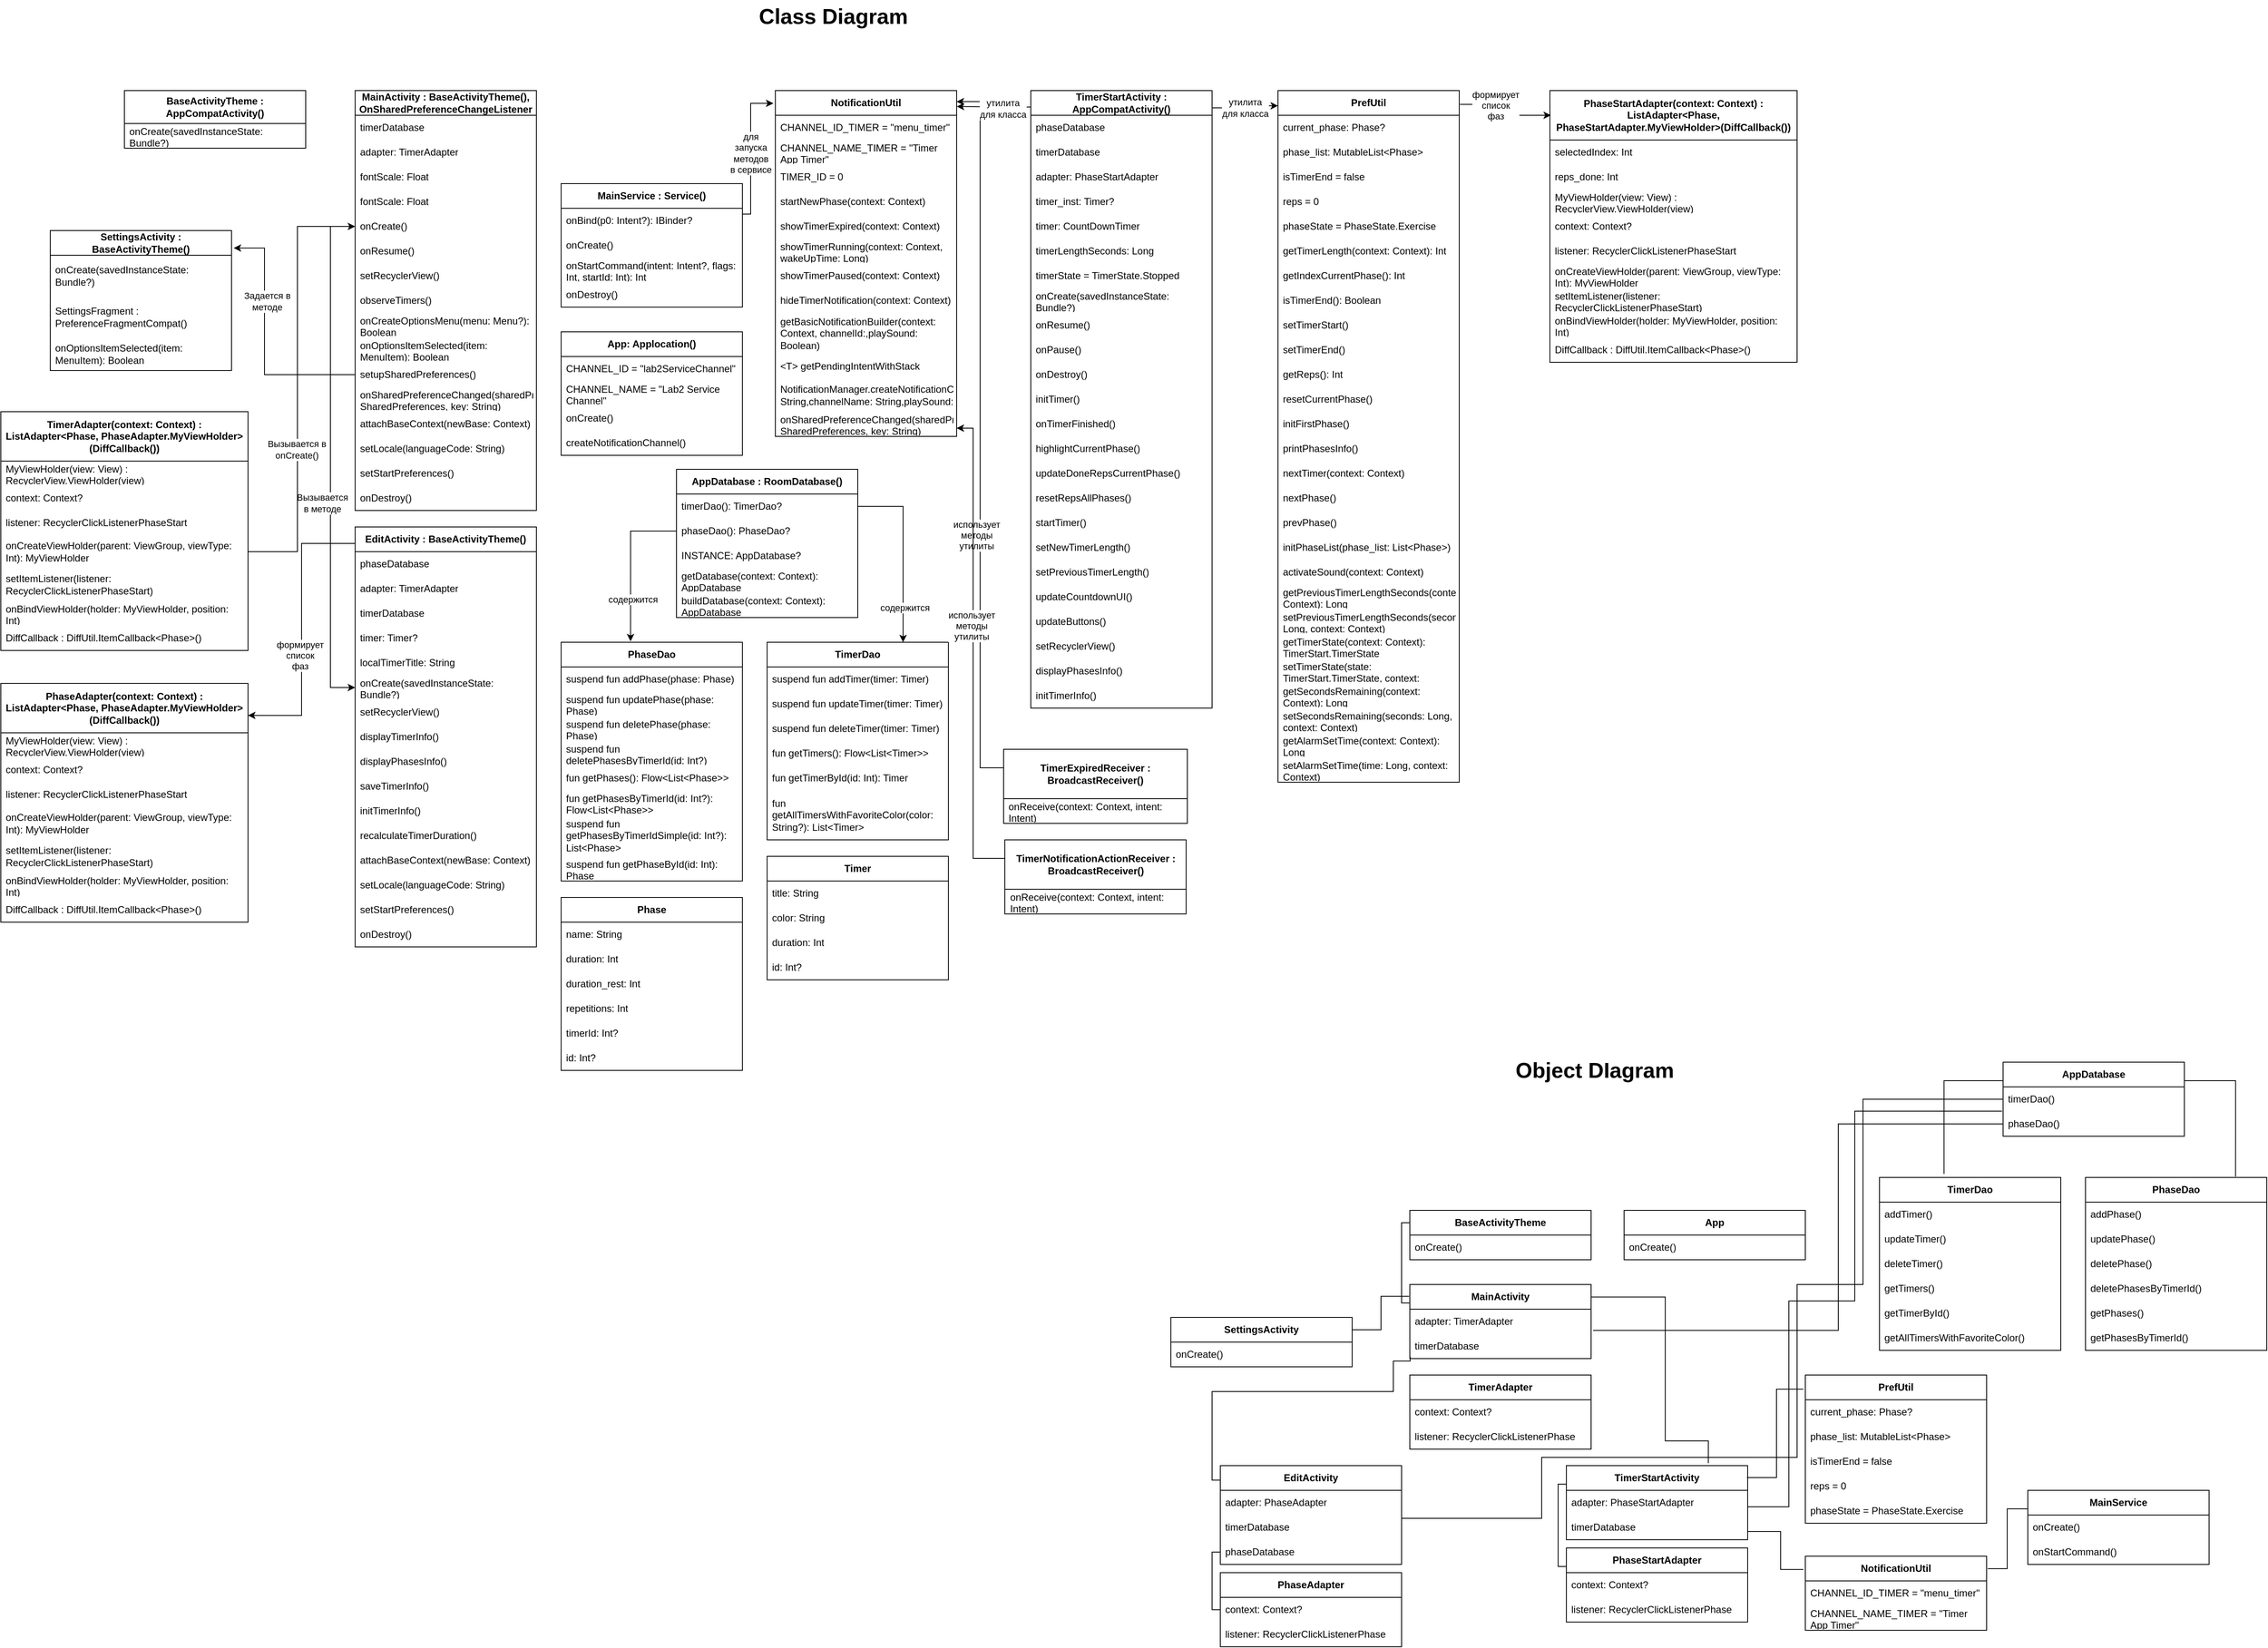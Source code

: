 <mxfile version="20.5.3" type="device"><diagram id="C5RBs43oDa-KdzZeNtuy" name="Page-1"><mxGraphModel dx="3575" dy="2701" grid="1" gridSize="10" guides="1" tooltips="1" connect="1" arrows="1" fold="1" page="1" pageScale="1" pageWidth="827" pageHeight="1169" math="0" shadow="0"><root><mxCell id="WIyWlLk6GJQsqaUBKTNV-0"/><mxCell id="WIyWlLk6GJQsqaUBKTNV-1" parent="WIyWlLk6GJQsqaUBKTNV-0"/><mxCell id="9bzsWnTL38ic9piFA7wR-0" value="&lt;b&gt;MainActivity : BaseActivityTheme(), OnSharedPreferenceChangeListener&lt;/b&gt;" style="swimlane;fontStyle=0;childLayout=stackLayout;horizontal=1;startSize=30;horizontalStack=0;resizeParent=1;resizeParentMax=0;resizeLast=0;collapsible=1;marginBottom=0;whiteSpace=wrap;html=1;" vertex="1" parent="WIyWlLk6GJQsqaUBKTNV-1"><mxGeometry x="40" y="20" width="220" height="510" as="geometry"/></mxCell><mxCell id="9bzsWnTL38ic9piFA7wR-1" value="timerDatabase" style="text;strokeColor=none;fillColor=none;align=left;verticalAlign=middle;spacingLeft=4;spacingRight=4;overflow=hidden;points=[[0,0.5],[1,0.5]];portConstraint=eastwest;rotatable=0;whiteSpace=wrap;html=1;" vertex="1" parent="9bzsWnTL38ic9piFA7wR-0"><mxGeometry y="30" width="220" height="30" as="geometry"/></mxCell><mxCell id="9bzsWnTL38ic9piFA7wR-2" value="adapter: TimerAdapter" style="text;strokeColor=none;fillColor=none;align=left;verticalAlign=middle;spacingLeft=4;spacingRight=4;overflow=hidden;points=[[0,0.5],[1,0.5]];portConstraint=eastwest;rotatable=0;whiteSpace=wrap;html=1;" vertex="1" parent="9bzsWnTL38ic9piFA7wR-0"><mxGeometry y="60" width="220" height="30" as="geometry"/></mxCell><mxCell id="9bzsWnTL38ic9piFA7wR-3" value="fontScale: Float" style="text;strokeColor=none;fillColor=none;align=left;verticalAlign=middle;spacingLeft=4;spacingRight=4;overflow=hidden;points=[[0,0.5],[1,0.5]];portConstraint=eastwest;rotatable=0;whiteSpace=wrap;html=1;" vertex="1" parent="9bzsWnTL38ic9piFA7wR-0"><mxGeometry y="90" width="220" height="30" as="geometry"/></mxCell><mxCell id="9bzsWnTL38ic9piFA7wR-5" value="fontScale: Float" style="text;strokeColor=none;fillColor=none;align=left;verticalAlign=middle;spacingLeft=4;spacingRight=4;overflow=hidden;points=[[0,0.5],[1,0.5]];portConstraint=eastwest;rotatable=0;whiteSpace=wrap;html=1;" vertex="1" parent="9bzsWnTL38ic9piFA7wR-0"><mxGeometry y="120" width="220" height="30" as="geometry"/></mxCell><mxCell id="9bzsWnTL38ic9piFA7wR-6" value="onCreate()" style="text;strokeColor=none;fillColor=none;align=left;verticalAlign=middle;spacingLeft=4;spacingRight=4;overflow=hidden;points=[[0,0.5],[1,0.5]];portConstraint=eastwest;rotatable=0;whiteSpace=wrap;html=1;" vertex="1" parent="9bzsWnTL38ic9piFA7wR-0"><mxGeometry y="150" width="220" height="30" as="geometry"/></mxCell><mxCell id="9bzsWnTL38ic9piFA7wR-7" value="onResume()" style="text;strokeColor=none;fillColor=none;align=left;verticalAlign=middle;spacingLeft=4;spacingRight=4;overflow=hidden;points=[[0,0.5],[1,0.5]];portConstraint=eastwest;rotatable=0;whiteSpace=wrap;html=1;" vertex="1" parent="9bzsWnTL38ic9piFA7wR-0"><mxGeometry y="180" width="220" height="30" as="geometry"/></mxCell><mxCell id="9bzsWnTL38ic9piFA7wR-9" value="setRecyclerView()" style="text;strokeColor=none;fillColor=none;align=left;verticalAlign=middle;spacingLeft=4;spacingRight=4;overflow=hidden;points=[[0,0.5],[1,0.5]];portConstraint=eastwest;rotatable=0;whiteSpace=wrap;html=1;" vertex="1" parent="9bzsWnTL38ic9piFA7wR-0"><mxGeometry y="210" width="220" height="30" as="geometry"/></mxCell><mxCell id="9bzsWnTL38ic9piFA7wR-8" value="observeTimers()" style="text;strokeColor=none;fillColor=none;align=left;verticalAlign=middle;spacingLeft=4;spacingRight=4;overflow=hidden;points=[[0,0.5],[1,0.5]];portConstraint=eastwest;rotatable=0;whiteSpace=wrap;html=1;" vertex="1" parent="9bzsWnTL38ic9piFA7wR-0"><mxGeometry y="240" width="220" height="30" as="geometry"/></mxCell><mxCell id="9bzsWnTL38ic9piFA7wR-12" value="onCreateOptionsMenu(menu: Menu?): Boolean" style="text;strokeColor=none;fillColor=none;align=left;verticalAlign=middle;spacingLeft=4;spacingRight=4;overflow=hidden;points=[[0,0.5],[1,0.5]];portConstraint=eastwest;rotatable=0;whiteSpace=wrap;html=1;" vertex="1" parent="9bzsWnTL38ic9piFA7wR-0"><mxGeometry y="270" width="220" height="30" as="geometry"/></mxCell><mxCell id="9bzsWnTL38ic9piFA7wR-11" value="onOptionsItemSelected(item: MenuItem): Boolean" style="text;strokeColor=none;fillColor=none;align=left;verticalAlign=middle;spacingLeft=4;spacingRight=4;overflow=hidden;points=[[0,0.5],[1,0.5]];portConstraint=eastwest;rotatable=0;whiteSpace=wrap;html=1;" vertex="1" parent="9bzsWnTL38ic9piFA7wR-0"><mxGeometry y="300" width="220" height="30" as="geometry"/></mxCell><mxCell id="9bzsWnTL38ic9piFA7wR-10" value="setupSharedPreferences()" style="text;strokeColor=none;fillColor=none;align=left;verticalAlign=middle;spacingLeft=4;spacingRight=4;overflow=hidden;points=[[0,0.5],[1,0.5]];portConstraint=eastwest;rotatable=0;whiteSpace=wrap;html=1;" vertex="1" parent="9bzsWnTL38ic9piFA7wR-0"><mxGeometry y="330" width="220" height="30" as="geometry"/></mxCell><mxCell id="9bzsWnTL38ic9piFA7wR-13" value="onSharedPreferenceChanged(sharedPreferences: SharedPreferences, key: String)" style="text;strokeColor=none;fillColor=none;align=left;verticalAlign=middle;spacingLeft=4;spacingRight=4;overflow=hidden;points=[[0,0.5],[1,0.5]];portConstraint=eastwest;rotatable=0;whiteSpace=wrap;html=1;" vertex="1" parent="9bzsWnTL38ic9piFA7wR-0"><mxGeometry y="360" width="220" height="30" as="geometry"/></mxCell><mxCell id="9bzsWnTL38ic9piFA7wR-15" value="attachBaseContext(newBase: Context)" style="text;strokeColor=none;fillColor=none;align=left;verticalAlign=middle;spacingLeft=4;spacingRight=4;overflow=hidden;points=[[0,0.5],[1,0.5]];portConstraint=eastwest;rotatable=0;whiteSpace=wrap;html=1;" vertex="1" parent="9bzsWnTL38ic9piFA7wR-0"><mxGeometry y="390" width="220" height="30" as="geometry"/></mxCell><mxCell id="9bzsWnTL38ic9piFA7wR-14" value="setLocale(languageCode: String)" style="text;strokeColor=none;fillColor=none;align=left;verticalAlign=middle;spacingLeft=4;spacingRight=4;overflow=hidden;points=[[0,0.5],[1,0.5]];portConstraint=eastwest;rotatable=0;whiteSpace=wrap;html=1;" vertex="1" parent="9bzsWnTL38ic9piFA7wR-0"><mxGeometry y="420" width="220" height="30" as="geometry"/></mxCell><mxCell id="9bzsWnTL38ic9piFA7wR-16" value="setStartPreferences()" style="text;strokeColor=none;fillColor=none;align=left;verticalAlign=middle;spacingLeft=4;spacingRight=4;overflow=hidden;points=[[0,0.5],[1,0.5]];portConstraint=eastwest;rotatable=0;whiteSpace=wrap;html=1;" vertex="1" parent="9bzsWnTL38ic9piFA7wR-0"><mxGeometry y="450" width="220" height="30" as="geometry"/></mxCell><mxCell id="9bzsWnTL38ic9piFA7wR-18" value="onDestroy()" style="text;strokeColor=none;fillColor=none;align=left;verticalAlign=middle;spacingLeft=4;spacingRight=4;overflow=hidden;points=[[0,0.5],[1,0.5]];portConstraint=eastwest;rotatable=0;whiteSpace=wrap;html=1;" vertex="1" parent="9bzsWnTL38ic9piFA7wR-0"><mxGeometry y="480" width="220" height="30" as="geometry"/></mxCell><mxCell id="9bzsWnTL38ic9piFA7wR-270" style="edgeStyle=orthogonalEdgeStyle;rounded=0;orthogonalLoop=1;jettySize=auto;html=1;exitX=1;exitY=0;exitDx=0;exitDy=0;entryX=-0.011;entryY=0.037;entryDx=0;entryDy=0;entryPerimeter=0;" edge="1" parent="WIyWlLk6GJQsqaUBKTNV-1" source="9bzsWnTL38ic9piFA7wR-19" target="9bzsWnTL38ic9piFA7wR-36"><mxGeometry relative="1" as="geometry"><Array as="points"><mxPoint x="510" y="170"/><mxPoint x="520" y="170"/><mxPoint x="520" y="36"/></Array></mxGeometry></mxCell><mxCell id="9bzsWnTL38ic9piFA7wR-271" value="&lt;div&gt;для&lt;/div&gt;&lt;div&gt;запуска&lt;/div&gt;&lt;div&gt;методов&lt;/div&gt;&lt;div&gt;в сервисе&lt;br&gt;&lt;/div&gt;" style="edgeLabel;html=1;align=center;verticalAlign=middle;resizable=0;points=[];" vertex="1" connectable="0" parent="9bzsWnTL38ic9piFA7wR-270"><mxGeometry x="0.019" relative="1" as="geometry"><mxPoint y="-15" as="offset"/></mxGeometry></mxCell><mxCell id="9bzsWnTL38ic9piFA7wR-19" value="&lt;b&gt;MainService : Service()&lt;/b&gt;" style="swimlane;fontStyle=0;childLayout=stackLayout;horizontal=1;startSize=30;horizontalStack=0;resizeParent=1;resizeParentMax=0;resizeLast=0;collapsible=1;marginBottom=0;whiteSpace=wrap;html=1;" vertex="1" parent="WIyWlLk6GJQsqaUBKTNV-1"><mxGeometry x="290" y="133" width="220" height="150" as="geometry"/></mxCell><mxCell id="9bzsWnTL38ic9piFA7wR-20" value="onBind(p0: Intent?): IBinder?" style="text;strokeColor=none;fillColor=none;align=left;verticalAlign=middle;spacingLeft=4;spacingRight=4;overflow=hidden;points=[[0,0.5],[1,0.5]];portConstraint=eastwest;rotatable=0;whiteSpace=wrap;html=1;" vertex="1" parent="9bzsWnTL38ic9piFA7wR-19"><mxGeometry y="30" width="220" height="30" as="geometry"/></mxCell><mxCell id="9bzsWnTL38ic9piFA7wR-21" value="onCreate()" style="text;strokeColor=none;fillColor=none;align=left;verticalAlign=middle;spacingLeft=4;spacingRight=4;overflow=hidden;points=[[0,0.5],[1,0.5]];portConstraint=eastwest;rotatable=0;whiteSpace=wrap;html=1;" vertex="1" parent="9bzsWnTL38ic9piFA7wR-19"><mxGeometry y="60" width="220" height="30" as="geometry"/></mxCell><mxCell id="9bzsWnTL38ic9piFA7wR-22" value="onStartCommand(intent: Intent?, flags: Int, startId: Int): Int" style="text;strokeColor=none;fillColor=none;align=left;verticalAlign=middle;spacingLeft=4;spacingRight=4;overflow=hidden;points=[[0,0.5],[1,0.5]];portConstraint=eastwest;rotatable=0;whiteSpace=wrap;html=1;" vertex="1" parent="9bzsWnTL38ic9piFA7wR-19"><mxGeometry y="90" width="220" height="30" as="geometry"/></mxCell><mxCell id="9bzsWnTL38ic9piFA7wR-23" value="onDestroy()" style="text;strokeColor=none;fillColor=none;align=left;verticalAlign=middle;spacingLeft=4;spacingRight=4;overflow=hidden;points=[[0,0.5],[1,0.5]];portConstraint=eastwest;rotatable=0;whiteSpace=wrap;html=1;" vertex="1" parent="9bzsWnTL38ic9piFA7wR-19"><mxGeometry y="120" width="220" height="30" as="geometry"/></mxCell><mxCell id="9bzsWnTL38ic9piFA7wR-36" value="&lt;b&gt;NotificationUtil&lt;/b&gt;" style="swimlane;fontStyle=0;childLayout=stackLayout;horizontal=1;startSize=30;horizontalStack=0;resizeParent=1;resizeParentMax=0;resizeLast=0;collapsible=1;marginBottom=0;whiteSpace=wrap;html=1;" vertex="1" parent="WIyWlLk6GJQsqaUBKTNV-1"><mxGeometry x="550" y="20" width="220" height="420" as="geometry"/></mxCell><mxCell id="9bzsWnTL38ic9piFA7wR-37" value="CHANNEL_ID_TIMER = &quot;menu_timer&quot;" style="text;strokeColor=none;fillColor=none;align=left;verticalAlign=middle;spacingLeft=4;spacingRight=4;overflow=hidden;points=[[0,0.5],[1,0.5]];portConstraint=eastwest;rotatable=0;whiteSpace=wrap;html=1;" vertex="1" parent="9bzsWnTL38ic9piFA7wR-36"><mxGeometry y="30" width="220" height="30" as="geometry"/></mxCell><mxCell id="9bzsWnTL38ic9piFA7wR-38" value="CHANNEL_NAME_TIMER = &quot;Timer App Timer&quot;" style="text;strokeColor=none;fillColor=none;align=left;verticalAlign=middle;spacingLeft=4;spacingRight=4;overflow=hidden;points=[[0,0.5],[1,0.5]];portConstraint=eastwest;rotatable=0;whiteSpace=wrap;html=1;" vertex="1" parent="9bzsWnTL38ic9piFA7wR-36"><mxGeometry y="60" width="220" height="30" as="geometry"/></mxCell><mxCell id="9bzsWnTL38ic9piFA7wR-39" value="TIMER_ID = 0" style="text;strokeColor=none;fillColor=none;align=left;verticalAlign=middle;spacingLeft=4;spacingRight=4;overflow=hidden;points=[[0,0.5],[1,0.5]];portConstraint=eastwest;rotatable=0;whiteSpace=wrap;html=1;" vertex="1" parent="9bzsWnTL38ic9piFA7wR-36"><mxGeometry y="90" width="220" height="30" as="geometry"/></mxCell><mxCell id="9bzsWnTL38ic9piFA7wR-40" value="startNewPhase(context: Context)" style="text;strokeColor=none;fillColor=none;align=left;verticalAlign=middle;spacingLeft=4;spacingRight=4;overflow=hidden;points=[[0,0.5],[1,0.5]];portConstraint=eastwest;rotatable=0;whiteSpace=wrap;html=1;" vertex="1" parent="9bzsWnTL38ic9piFA7wR-36"><mxGeometry y="120" width="220" height="30" as="geometry"/></mxCell><mxCell id="9bzsWnTL38ic9piFA7wR-41" value="showTimerExpired(context: Context)" style="text;strokeColor=none;fillColor=none;align=left;verticalAlign=middle;spacingLeft=4;spacingRight=4;overflow=hidden;points=[[0,0.5],[1,0.5]];portConstraint=eastwest;rotatable=0;whiteSpace=wrap;html=1;" vertex="1" parent="9bzsWnTL38ic9piFA7wR-36"><mxGeometry y="150" width="220" height="30" as="geometry"/></mxCell><mxCell id="9bzsWnTL38ic9piFA7wR-42" value="showTimerRunning(context: Context, wakeUpTime: Long)" style="text;strokeColor=none;fillColor=none;align=left;verticalAlign=middle;spacingLeft=4;spacingRight=4;overflow=hidden;points=[[0,0.5],[1,0.5]];portConstraint=eastwest;rotatable=0;whiteSpace=wrap;html=1;" vertex="1" parent="9bzsWnTL38ic9piFA7wR-36"><mxGeometry y="180" width="220" height="30" as="geometry"/></mxCell><mxCell id="9bzsWnTL38ic9piFA7wR-43" value="showTimerPaused(context: Context)" style="text;strokeColor=none;fillColor=none;align=left;verticalAlign=middle;spacingLeft=4;spacingRight=4;overflow=hidden;points=[[0,0.5],[1,0.5]];portConstraint=eastwest;rotatable=0;whiteSpace=wrap;html=1;" vertex="1" parent="9bzsWnTL38ic9piFA7wR-36"><mxGeometry y="210" width="220" height="30" as="geometry"/></mxCell><mxCell id="9bzsWnTL38ic9piFA7wR-44" value="hideTimerNotification(context: Context)" style="text;strokeColor=none;fillColor=none;align=left;verticalAlign=middle;spacingLeft=4;spacingRight=4;overflow=hidden;points=[[0,0.5],[1,0.5]];portConstraint=eastwest;rotatable=0;whiteSpace=wrap;html=1;" vertex="1" parent="9bzsWnTL38ic9piFA7wR-36"><mxGeometry y="240" width="220" height="30" as="geometry"/></mxCell><mxCell id="9bzsWnTL38ic9piFA7wR-45" value="getBasicNotificationBuilder(context: Context, channelId:,playSound: Boolean)" style="text;strokeColor=none;fillColor=none;align=left;verticalAlign=middle;spacingLeft=4;spacingRight=4;overflow=hidden;points=[[0,0.5],[1,0.5]];portConstraint=eastwest;rotatable=0;whiteSpace=wrap;html=1;" vertex="1" parent="9bzsWnTL38ic9piFA7wR-36"><mxGeometry y="270" width="220" height="50" as="geometry"/></mxCell><mxCell id="9bzsWnTL38ic9piFA7wR-46" value="&amp;lt;T&amp;gt; getPendingIntentWithStack" style="text;strokeColor=none;fillColor=none;align=left;verticalAlign=middle;spacingLeft=4;spacingRight=4;overflow=hidden;points=[[0,0.5],[1,0.5]];portConstraint=eastwest;rotatable=0;whiteSpace=wrap;html=1;" vertex="1" parent="9bzsWnTL38ic9piFA7wR-36"><mxGeometry y="320" width="220" height="30" as="geometry"/></mxCell><mxCell id="9bzsWnTL38ic9piFA7wR-47" value="NotificationManager.createNotificationChannel(channelID: String,channelName: String,playSound: Boolean" style="text;strokeColor=none;fillColor=none;align=left;verticalAlign=middle;spacingLeft=4;spacingRight=4;overflow=hidden;points=[[0,0.5],[1,0.5]];portConstraint=eastwest;rotatable=0;whiteSpace=wrap;html=1;" vertex="1" parent="9bzsWnTL38ic9piFA7wR-36"><mxGeometry y="350" width="220" height="40" as="geometry"/></mxCell><mxCell id="9bzsWnTL38ic9piFA7wR-48" value="onSharedPreferenceChanged(sharedPreferences: SharedPreferences, key: String)" style="text;strokeColor=none;fillColor=none;align=left;verticalAlign=middle;spacingLeft=4;spacingRight=4;overflow=hidden;points=[[0,0.5],[1,0.5]];portConstraint=eastwest;rotatable=0;whiteSpace=wrap;html=1;" vertex="1" parent="9bzsWnTL38ic9piFA7wR-36"><mxGeometry y="390" width="220" height="30" as="geometry"/></mxCell><mxCell id="9bzsWnTL38ic9piFA7wR-53" value="&lt;b&gt;PrefUtil&lt;/b&gt;" style="swimlane;fontStyle=0;childLayout=stackLayout;horizontal=1;startSize=30;horizontalStack=0;resizeParent=1;resizeParentMax=0;resizeLast=0;collapsible=1;marginBottom=0;whiteSpace=wrap;html=1;" vertex="1" parent="WIyWlLk6GJQsqaUBKTNV-1"><mxGeometry x="1160" y="20" width="220" height="840" as="geometry"/></mxCell><mxCell id="9bzsWnTL38ic9piFA7wR-54" value="current_phase: Phase?" style="text;strokeColor=none;fillColor=none;align=left;verticalAlign=middle;spacingLeft=4;spacingRight=4;overflow=hidden;points=[[0,0.5],[1,0.5]];portConstraint=eastwest;rotatable=0;whiteSpace=wrap;html=1;" vertex="1" parent="9bzsWnTL38ic9piFA7wR-53"><mxGeometry y="30" width="220" height="30" as="geometry"/></mxCell><mxCell id="9bzsWnTL38ic9piFA7wR-55" value="phase_list: MutableList&amp;lt;Phase&amp;gt;" style="text;strokeColor=none;fillColor=none;align=left;verticalAlign=middle;spacingLeft=4;spacingRight=4;overflow=hidden;points=[[0,0.5],[1,0.5]];portConstraint=eastwest;rotatable=0;whiteSpace=wrap;html=1;" vertex="1" parent="9bzsWnTL38ic9piFA7wR-53"><mxGeometry y="60" width="220" height="30" as="geometry"/></mxCell><mxCell id="9bzsWnTL38ic9piFA7wR-56" value="isTimerEnd = false" style="text;strokeColor=none;fillColor=none;align=left;verticalAlign=middle;spacingLeft=4;spacingRight=4;overflow=hidden;points=[[0,0.5],[1,0.5]];portConstraint=eastwest;rotatable=0;whiteSpace=wrap;html=1;" vertex="1" parent="9bzsWnTL38ic9piFA7wR-53"><mxGeometry y="90" width="220" height="30" as="geometry"/></mxCell><mxCell id="9bzsWnTL38ic9piFA7wR-57" value="reps = 0" style="text;strokeColor=none;fillColor=none;align=left;verticalAlign=middle;spacingLeft=4;spacingRight=4;overflow=hidden;points=[[0,0.5],[1,0.5]];portConstraint=eastwest;rotatable=0;whiteSpace=wrap;html=1;" vertex="1" parent="9bzsWnTL38ic9piFA7wR-53"><mxGeometry y="120" width="220" height="30" as="geometry"/></mxCell><mxCell id="9bzsWnTL38ic9piFA7wR-58" value="phaseState = PhaseState.Exercise" style="text;strokeColor=none;fillColor=none;align=left;verticalAlign=middle;spacingLeft=4;spacingRight=4;overflow=hidden;points=[[0,0.5],[1,0.5]];portConstraint=eastwest;rotatable=0;whiteSpace=wrap;html=1;" vertex="1" parent="9bzsWnTL38ic9piFA7wR-53"><mxGeometry y="150" width="220" height="30" as="geometry"/></mxCell><mxCell id="9bzsWnTL38ic9piFA7wR-59" value="getTimerLength(context: Context): Int" style="text;strokeColor=none;fillColor=none;align=left;verticalAlign=middle;spacingLeft=4;spacingRight=4;overflow=hidden;points=[[0,0.5],[1,0.5]];portConstraint=eastwest;rotatable=0;whiteSpace=wrap;html=1;" vertex="1" parent="9bzsWnTL38ic9piFA7wR-53"><mxGeometry y="180" width="220" height="30" as="geometry"/></mxCell><mxCell id="9bzsWnTL38ic9piFA7wR-60" value="getIndexCurrentPhase(): Int" style="text;strokeColor=none;fillColor=none;align=left;verticalAlign=middle;spacingLeft=4;spacingRight=4;overflow=hidden;points=[[0,0.5],[1,0.5]];portConstraint=eastwest;rotatable=0;whiteSpace=wrap;html=1;" vertex="1" parent="9bzsWnTL38ic9piFA7wR-53"><mxGeometry y="210" width="220" height="30" as="geometry"/></mxCell><mxCell id="9bzsWnTL38ic9piFA7wR-61" value="isTimerEnd(): Boolean" style="text;strokeColor=none;fillColor=none;align=left;verticalAlign=middle;spacingLeft=4;spacingRight=4;overflow=hidden;points=[[0,0.5],[1,0.5]];portConstraint=eastwest;rotatable=0;whiteSpace=wrap;html=1;" vertex="1" parent="9bzsWnTL38ic9piFA7wR-53"><mxGeometry y="240" width="220" height="30" as="geometry"/></mxCell><mxCell id="9bzsWnTL38ic9piFA7wR-62" value="setTimerStart()" style="text;strokeColor=none;fillColor=none;align=left;verticalAlign=middle;spacingLeft=4;spacingRight=4;overflow=hidden;points=[[0,0.5],[1,0.5]];portConstraint=eastwest;rotatable=0;whiteSpace=wrap;html=1;" vertex="1" parent="9bzsWnTL38ic9piFA7wR-53"><mxGeometry y="270" width="220" height="30" as="geometry"/></mxCell><mxCell id="9bzsWnTL38ic9piFA7wR-63" value="setTimerEnd()" style="text;strokeColor=none;fillColor=none;align=left;verticalAlign=middle;spacingLeft=4;spacingRight=4;overflow=hidden;points=[[0,0.5],[1,0.5]];portConstraint=eastwest;rotatable=0;whiteSpace=wrap;html=1;" vertex="1" parent="9bzsWnTL38ic9piFA7wR-53"><mxGeometry y="300" width="220" height="30" as="geometry"/></mxCell><mxCell id="9bzsWnTL38ic9piFA7wR-64" value="getReps(): Int" style="text;strokeColor=none;fillColor=none;align=left;verticalAlign=middle;spacingLeft=4;spacingRight=4;overflow=hidden;points=[[0,0.5],[1,0.5]];portConstraint=eastwest;rotatable=0;whiteSpace=wrap;html=1;" vertex="1" parent="9bzsWnTL38ic9piFA7wR-53"><mxGeometry y="330" width="220" height="30" as="geometry"/></mxCell><mxCell id="9bzsWnTL38ic9piFA7wR-65" value="resetCurrentPhase()" style="text;strokeColor=none;fillColor=none;align=left;verticalAlign=middle;spacingLeft=4;spacingRight=4;overflow=hidden;points=[[0,0.5],[1,0.5]];portConstraint=eastwest;rotatable=0;whiteSpace=wrap;html=1;" vertex="1" parent="9bzsWnTL38ic9piFA7wR-53"><mxGeometry y="360" width="220" height="30" as="geometry"/></mxCell><mxCell id="9bzsWnTL38ic9piFA7wR-66" value="initFirstPhase()" style="text;strokeColor=none;fillColor=none;align=left;verticalAlign=middle;spacingLeft=4;spacingRight=4;overflow=hidden;points=[[0,0.5],[1,0.5]];portConstraint=eastwest;rotatable=0;whiteSpace=wrap;html=1;" vertex="1" parent="9bzsWnTL38ic9piFA7wR-53"><mxGeometry y="390" width="220" height="30" as="geometry"/></mxCell><mxCell id="9bzsWnTL38ic9piFA7wR-67" value="printPhasesInfo()" style="text;strokeColor=none;fillColor=none;align=left;verticalAlign=middle;spacingLeft=4;spacingRight=4;overflow=hidden;points=[[0,0.5],[1,0.5]];portConstraint=eastwest;rotatable=0;whiteSpace=wrap;html=1;" vertex="1" parent="9bzsWnTL38ic9piFA7wR-53"><mxGeometry y="420" width="220" height="30" as="geometry"/></mxCell><mxCell id="9bzsWnTL38ic9piFA7wR-68" value="nextTimer(context: Context)" style="text;strokeColor=none;fillColor=none;align=left;verticalAlign=middle;spacingLeft=4;spacingRight=4;overflow=hidden;points=[[0,0.5],[1,0.5]];portConstraint=eastwest;rotatable=0;whiteSpace=wrap;html=1;" vertex="1" parent="9bzsWnTL38ic9piFA7wR-53"><mxGeometry y="450" width="220" height="30" as="geometry"/></mxCell><mxCell id="9bzsWnTL38ic9piFA7wR-69" value="nextPhase()" style="text;strokeColor=none;fillColor=none;align=left;verticalAlign=middle;spacingLeft=4;spacingRight=4;overflow=hidden;points=[[0,0.5],[1,0.5]];portConstraint=eastwest;rotatable=0;whiteSpace=wrap;html=1;" vertex="1" parent="9bzsWnTL38ic9piFA7wR-53"><mxGeometry y="480" width="220" height="30" as="geometry"/></mxCell><mxCell id="9bzsWnTL38ic9piFA7wR-70" value="prevPhase()" style="text;strokeColor=none;fillColor=none;align=left;verticalAlign=middle;spacingLeft=4;spacingRight=4;overflow=hidden;points=[[0,0.5],[1,0.5]];portConstraint=eastwest;rotatable=0;whiteSpace=wrap;html=1;" vertex="1" parent="9bzsWnTL38ic9piFA7wR-53"><mxGeometry y="510" width="220" height="30" as="geometry"/></mxCell><mxCell id="9bzsWnTL38ic9piFA7wR-75" value="initPhaseList(phase_list: List&amp;lt;Phase&amp;gt;)" style="text;strokeColor=none;fillColor=none;align=left;verticalAlign=middle;spacingLeft=4;spacingRight=4;overflow=hidden;points=[[0,0.5],[1,0.5]];portConstraint=eastwest;rotatable=0;whiteSpace=wrap;html=1;" vertex="1" parent="9bzsWnTL38ic9piFA7wR-53"><mxGeometry y="540" width="220" height="30" as="geometry"/></mxCell><mxCell id="9bzsWnTL38ic9piFA7wR-74" value="activateSound(context: Context)" style="text;strokeColor=none;fillColor=none;align=left;verticalAlign=middle;spacingLeft=4;spacingRight=4;overflow=hidden;points=[[0,0.5],[1,0.5]];portConstraint=eastwest;rotatable=0;whiteSpace=wrap;html=1;" vertex="1" parent="9bzsWnTL38ic9piFA7wR-53"><mxGeometry y="570" width="220" height="30" as="geometry"/></mxCell><mxCell id="9bzsWnTL38ic9piFA7wR-73" value="getPreviousTimerLengthSeconds(context: Context): Long" style="text;strokeColor=none;fillColor=none;align=left;verticalAlign=middle;spacingLeft=4;spacingRight=4;overflow=hidden;points=[[0,0.5],[1,0.5]];portConstraint=eastwest;rotatable=0;whiteSpace=wrap;html=1;" vertex="1" parent="9bzsWnTL38ic9piFA7wR-53"><mxGeometry y="600" width="220" height="30" as="geometry"/></mxCell><mxCell id="9bzsWnTL38ic9piFA7wR-72" value="setPreviousTimerLengthSeconds(seconds: Long, context: Context)" style="text;strokeColor=none;fillColor=none;align=left;verticalAlign=middle;spacingLeft=4;spacingRight=4;overflow=hidden;points=[[0,0.5],[1,0.5]];portConstraint=eastwest;rotatable=0;whiteSpace=wrap;html=1;" vertex="1" parent="9bzsWnTL38ic9piFA7wR-53"><mxGeometry y="630" width="220" height="30" as="geometry"/></mxCell><mxCell id="9bzsWnTL38ic9piFA7wR-71" value="getTimerState(context: Context): TimerStart.TimerState" style="text;strokeColor=none;fillColor=none;align=left;verticalAlign=middle;spacingLeft=4;spacingRight=4;overflow=hidden;points=[[0,0.5],[1,0.5]];portConstraint=eastwest;rotatable=0;whiteSpace=wrap;html=1;" vertex="1" parent="9bzsWnTL38ic9piFA7wR-53"><mxGeometry y="660" width="220" height="30" as="geometry"/></mxCell><mxCell id="9bzsWnTL38ic9piFA7wR-82" value="setTimerState(state: TimerStart.TimerState, context: Context)" style="text;strokeColor=none;fillColor=none;align=left;verticalAlign=middle;spacingLeft=4;spacingRight=4;overflow=hidden;points=[[0,0.5],[1,0.5]];portConstraint=eastwest;rotatable=0;whiteSpace=wrap;html=1;" vertex="1" parent="9bzsWnTL38ic9piFA7wR-53"><mxGeometry y="690" width="220" height="30" as="geometry"/></mxCell><mxCell id="9bzsWnTL38ic9piFA7wR-81" value="getSecondsRemaining(context: Context): Long" style="text;strokeColor=none;fillColor=none;align=left;verticalAlign=middle;spacingLeft=4;spacingRight=4;overflow=hidden;points=[[0,0.5],[1,0.5]];portConstraint=eastwest;rotatable=0;whiteSpace=wrap;html=1;" vertex="1" parent="9bzsWnTL38ic9piFA7wR-53"><mxGeometry y="720" width="220" height="30" as="geometry"/></mxCell><mxCell id="9bzsWnTL38ic9piFA7wR-80" value="setSecondsRemaining(seconds: Long, context: Context)" style="text;strokeColor=none;fillColor=none;align=left;verticalAlign=middle;spacingLeft=4;spacingRight=4;overflow=hidden;points=[[0,0.5],[1,0.5]];portConstraint=eastwest;rotatable=0;whiteSpace=wrap;html=1;" vertex="1" parent="9bzsWnTL38ic9piFA7wR-53"><mxGeometry y="750" width="220" height="30" as="geometry"/></mxCell><mxCell id="9bzsWnTL38ic9piFA7wR-79" value="getAlarmSetTime(context: Context): Long" style="text;strokeColor=none;fillColor=none;align=left;verticalAlign=middle;spacingLeft=4;spacingRight=4;overflow=hidden;points=[[0,0.5],[1,0.5]];portConstraint=eastwest;rotatable=0;whiteSpace=wrap;html=1;" vertex="1" parent="9bzsWnTL38ic9piFA7wR-53"><mxGeometry y="780" width="220" height="30" as="geometry"/></mxCell><mxCell id="9bzsWnTL38ic9piFA7wR-78" value="setAlarmSetTime(time: Long, context: Context)" style="text;strokeColor=none;fillColor=none;align=left;verticalAlign=middle;spacingLeft=4;spacingRight=4;overflow=hidden;points=[[0,0.5],[1,0.5]];portConstraint=eastwest;rotatable=0;whiteSpace=wrap;html=1;" vertex="1" parent="9bzsWnTL38ic9piFA7wR-53"><mxGeometry y="810" width="220" height="30" as="geometry"/></mxCell><mxCell id="9bzsWnTL38ic9piFA7wR-83" value="&lt;b&gt;PhaseStartAdapter(context: Context) : ListAdapter&amp;lt;Phase, PhaseStartAdapter.MyViewHolder&amp;gt;(DiffCallback())&lt;/b&gt;" style="swimlane;fontStyle=0;childLayout=stackLayout;horizontal=1;startSize=60;horizontalStack=0;resizeParent=1;resizeParentMax=0;resizeLast=0;collapsible=1;marginBottom=0;whiteSpace=wrap;html=1;" vertex="1" parent="WIyWlLk6GJQsqaUBKTNV-1"><mxGeometry x="1490" y="20" width="300" height="330" as="geometry"/></mxCell><mxCell id="9bzsWnTL38ic9piFA7wR-84" value="selectedIndex: Int" style="text;strokeColor=none;fillColor=none;align=left;verticalAlign=middle;spacingLeft=4;spacingRight=4;overflow=hidden;points=[[0,0.5],[1,0.5]];portConstraint=eastwest;rotatable=0;whiteSpace=wrap;html=1;" vertex="1" parent="9bzsWnTL38ic9piFA7wR-83"><mxGeometry y="60" width="300" height="30" as="geometry"/></mxCell><mxCell id="9bzsWnTL38ic9piFA7wR-85" value="reps_done: Int" style="text;strokeColor=none;fillColor=none;align=left;verticalAlign=middle;spacingLeft=4;spacingRight=4;overflow=hidden;points=[[0,0.5],[1,0.5]];portConstraint=eastwest;rotatable=0;whiteSpace=wrap;html=1;" vertex="1" parent="9bzsWnTL38ic9piFA7wR-83"><mxGeometry y="90" width="300" height="30" as="geometry"/></mxCell><mxCell id="9bzsWnTL38ic9piFA7wR-86" value="MyViewHolder(view: View) : RecyclerView.ViewHolder(view)" style="text;strokeColor=none;fillColor=none;align=left;verticalAlign=middle;spacingLeft=4;spacingRight=4;overflow=hidden;points=[[0,0.5],[1,0.5]];portConstraint=eastwest;rotatable=0;whiteSpace=wrap;html=1;" vertex="1" parent="9bzsWnTL38ic9piFA7wR-83"><mxGeometry y="120" width="300" height="30" as="geometry"/></mxCell><mxCell id="9bzsWnTL38ic9piFA7wR-87" value="context: Context?" style="text;strokeColor=none;fillColor=none;align=left;verticalAlign=middle;spacingLeft=4;spacingRight=4;overflow=hidden;points=[[0,0.5],[1,0.5]];portConstraint=eastwest;rotatable=0;whiteSpace=wrap;html=1;" vertex="1" parent="9bzsWnTL38ic9piFA7wR-83"><mxGeometry y="150" width="300" height="30" as="geometry"/></mxCell><mxCell id="9bzsWnTL38ic9piFA7wR-88" value="listener: RecyclerClickListenerPhaseStart" style="text;strokeColor=none;fillColor=none;align=left;verticalAlign=middle;spacingLeft=4;spacingRight=4;overflow=hidden;points=[[0,0.5],[1,0.5]];portConstraint=eastwest;rotatable=0;whiteSpace=wrap;html=1;" vertex="1" parent="9bzsWnTL38ic9piFA7wR-83"><mxGeometry y="180" width="300" height="30" as="geometry"/></mxCell><mxCell id="9bzsWnTL38ic9piFA7wR-89" value="onCreateViewHolder(parent: ViewGroup, viewType: Int): MyViewHolder" style="text;strokeColor=none;fillColor=none;align=left;verticalAlign=middle;spacingLeft=4;spacingRight=4;overflow=hidden;points=[[0,0.5],[1,0.5]];portConstraint=eastwest;rotatable=0;whiteSpace=wrap;html=1;" vertex="1" parent="9bzsWnTL38ic9piFA7wR-83"><mxGeometry y="210" width="300" height="30" as="geometry"/></mxCell><mxCell id="9bzsWnTL38ic9piFA7wR-90" value="setItemListener(listener: RecyclerClickListenerPhaseStart)" style="text;strokeColor=none;fillColor=none;align=left;verticalAlign=middle;spacingLeft=4;spacingRight=4;overflow=hidden;points=[[0,0.5],[1,0.5]];portConstraint=eastwest;rotatable=0;whiteSpace=wrap;html=1;" vertex="1" parent="9bzsWnTL38ic9piFA7wR-83"><mxGeometry y="240" width="300" height="30" as="geometry"/></mxCell><mxCell id="9bzsWnTL38ic9piFA7wR-91" value="onBindViewHolder(holder: MyViewHolder, position: Int)" style="text;strokeColor=none;fillColor=none;align=left;verticalAlign=middle;spacingLeft=4;spacingRight=4;overflow=hidden;points=[[0,0.5],[1,0.5]];portConstraint=eastwest;rotatable=0;whiteSpace=wrap;html=1;" vertex="1" parent="9bzsWnTL38ic9piFA7wR-83"><mxGeometry y="270" width="300" height="30" as="geometry"/></mxCell><mxCell id="9bzsWnTL38ic9piFA7wR-92" value="DiffCallback : DiffUtil.ItemCallback&amp;lt;Phase&amp;gt;()" style="text;strokeColor=none;fillColor=none;align=left;verticalAlign=middle;spacingLeft=4;spacingRight=4;overflow=hidden;points=[[0,0.5],[1,0.5]];portConstraint=eastwest;rotatable=0;whiteSpace=wrap;html=1;" vertex="1" parent="9bzsWnTL38ic9piFA7wR-83"><mxGeometry y="300" width="300" height="30" as="geometry"/></mxCell><mxCell id="9bzsWnTL38ic9piFA7wR-100" value="&lt;b&gt;PhaseAdapter(context: Context) : ListAdapter&amp;lt;Phase, PhaseAdapter.MyViewHolder&amp;gt;(DiffCallback())&lt;/b&gt;" style="swimlane;fontStyle=0;childLayout=stackLayout;horizontal=1;startSize=60;horizontalStack=0;resizeParent=1;resizeParentMax=0;resizeLast=0;collapsible=1;marginBottom=0;whiteSpace=wrap;html=1;" vertex="1" parent="WIyWlLk6GJQsqaUBKTNV-1"><mxGeometry x="-390" y="740" width="300" height="290" as="geometry"/></mxCell><mxCell id="9bzsWnTL38ic9piFA7wR-103" value="MyViewHolder(view: View) : RecyclerView.ViewHolder(view)" style="text;strokeColor=none;fillColor=none;align=left;verticalAlign=middle;spacingLeft=4;spacingRight=4;overflow=hidden;points=[[0,0.5],[1,0.5]];portConstraint=eastwest;rotatable=0;whiteSpace=wrap;html=1;" vertex="1" parent="9bzsWnTL38ic9piFA7wR-100"><mxGeometry y="60" width="300" height="30" as="geometry"/></mxCell><mxCell id="9bzsWnTL38ic9piFA7wR-104" value="context: Context?" style="text;strokeColor=none;fillColor=none;align=left;verticalAlign=middle;spacingLeft=4;spacingRight=4;overflow=hidden;points=[[0,0.5],[1,0.5]];portConstraint=eastwest;rotatable=0;whiteSpace=wrap;html=1;" vertex="1" parent="9bzsWnTL38ic9piFA7wR-100"><mxGeometry y="90" width="300" height="30" as="geometry"/></mxCell><mxCell id="9bzsWnTL38ic9piFA7wR-105" value="listener: RecyclerClickListenerPhaseStart" style="text;strokeColor=none;fillColor=none;align=left;verticalAlign=middle;spacingLeft=4;spacingRight=4;overflow=hidden;points=[[0,0.5],[1,0.5]];portConstraint=eastwest;rotatable=0;whiteSpace=wrap;html=1;" vertex="1" parent="9bzsWnTL38ic9piFA7wR-100"><mxGeometry y="120" width="300" height="30" as="geometry"/></mxCell><mxCell id="9bzsWnTL38ic9piFA7wR-106" value="onCreateViewHolder(parent: ViewGroup, viewType: Int): MyViewHolder" style="text;strokeColor=none;fillColor=none;align=left;verticalAlign=middle;spacingLeft=4;spacingRight=4;overflow=hidden;points=[[0,0.5],[1,0.5]];portConstraint=eastwest;rotatable=0;whiteSpace=wrap;html=1;" vertex="1" parent="9bzsWnTL38ic9piFA7wR-100"><mxGeometry y="150" width="300" height="40" as="geometry"/></mxCell><mxCell id="9bzsWnTL38ic9piFA7wR-107" value="setItemListener(listener: RecyclerClickListenerPhaseStart)" style="text;strokeColor=none;fillColor=none;align=left;verticalAlign=middle;spacingLeft=4;spacingRight=4;overflow=hidden;points=[[0,0.5],[1,0.5]];portConstraint=eastwest;rotatable=0;whiteSpace=wrap;html=1;" vertex="1" parent="9bzsWnTL38ic9piFA7wR-100"><mxGeometry y="190" width="300" height="40" as="geometry"/></mxCell><mxCell id="9bzsWnTL38ic9piFA7wR-108" value="onBindViewHolder(holder: MyViewHolder, position: Int)" style="text;strokeColor=none;fillColor=none;align=left;verticalAlign=middle;spacingLeft=4;spacingRight=4;overflow=hidden;points=[[0,0.5],[1,0.5]];portConstraint=eastwest;rotatable=0;whiteSpace=wrap;html=1;" vertex="1" parent="9bzsWnTL38ic9piFA7wR-100"><mxGeometry y="230" width="300" height="30" as="geometry"/></mxCell><mxCell id="9bzsWnTL38ic9piFA7wR-109" value="DiffCallback : DiffUtil.ItemCallback&amp;lt;Phase&amp;gt;()" style="text;strokeColor=none;fillColor=none;align=left;verticalAlign=middle;spacingLeft=4;spacingRight=4;overflow=hidden;points=[[0,0.5],[1,0.5]];portConstraint=eastwest;rotatable=0;whiteSpace=wrap;html=1;" vertex="1" parent="9bzsWnTL38ic9piFA7wR-100"><mxGeometry y="260" width="300" height="30" as="geometry"/></mxCell><mxCell id="9bzsWnTL38ic9piFA7wR-110" value="&lt;b&gt;EditActivity : BaseActivityTheme()&lt;/b&gt;" style="swimlane;fontStyle=0;childLayout=stackLayout;horizontal=1;startSize=30;horizontalStack=0;resizeParent=1;resizeParentMax=0;resizeLast=0;collapsible=1;marginBottom=0;whiteSpace=wrap;html=1;" vertex="1" parent="WIyWlLk6GJQsqaUBKTNV-1"><mxGeometry x="40" y="550" width="220" height="510" as="geometry"/></mxCell><mxCell id="9bzsWnTL38ic9piFA7wR-111" value="phaseDatabase" style="text;strokeColor=none;fillColor=none;align=left;verticalAlign=middle;spacingLeft=4;spacingRight=4;overflow=hidden;points=[[0,0.5],[1,0.5]];portConstraint=eastwest;rotatable=0;whiteSpace=wrap;html=1;" vertex="1" parent="9bzsWnTL38ic9piFA7wR-110"><mxGeometry y="30" width="220" height="30" as="geometry"/></mxCell><mxCell id="9bzsWnTL38ic9piFA7wR-112" value="adapter: TimerAdapter" style="text;strokeColor=none;fillColor=none;align=left;verticalAlign=middle;spacingLeft=4;spacingRight=4;overflow=hidden;points=[[0,0.5],[1,0.5]];portConstraint=eastwest;rotatable=0;whiteSpace=wrap;html=1;" vertex="1" parent="9bzsWnTL38ic9piFA7wR-110"><mxGeometry y="60" width="220" height="30" as="geometry"/></mxCell><mxCell id="9bzsWnTL38ic9piFA7wR-113" value="timerDatabase" style="text;strokeColor=none;fillColor=none;align=left;verticalAlign=middle;spacingLeft=4;spacingRight=4;overflow=hidden;points=[[0,0.5],[1,0.5]];portConstraint=eastwest;rotatable=0;whiteSpace=wrap;html=1;" vertex="1" parent="9bzsWnTL38ic9piFA7wR-110"><mxGeometry y="90" width="220" height="30" as="geometry"/></mxCell><mxCell id="9bzsWnTL38ic9piFA7wR-114" value="timer: Timer?" style="text;strokeColor=none;fillColor=none;align=left;verticalAlign=middle;spacingLeft=4;spacingRight=4;overflow=hidden;points=[[0,0.5],[1,0.5]];portConstraint=eastwest;rotatable=0;whiteSpace=wrap;html=1;" vertex="1" parent="9bzsWnTL38ic9piFA7wR-110"><mxGeometry y="120" width="220" height="30" as="geometry"/></mxCell><mxCell id="9bzsWnTL38ic9piFA7wR-115" value="localTimerTitle: String" style="text;strokeColor=none;fillColor=none;align=left;verticalAlign=middle;spacingLeft=4;spacingRight=4;overflow=hidden;points=[[0,0.5],[1,0.5]];portConstraint=eastwest;rotatable=0;whiteSpace=wrap;html=1;" vertex="1" parent="9bzsWnTL38ic9piFA7wR-110"><mxGeometry y="150" width="220" height="30" as="geometry"/></mxCell><mxCell id="9bzsWnTL38ic9piFA7wR-116" value="onCreate(savedInstanceState: Bundle?)" style="text;strokeColor=none;fillColor=none;align=left;verticalAlign=middle;spacingLeft=4;spacingRight=4;overflow=hidden;points=[[0,0.5],[1,0.5]];portConstraint=eastwest;rotatable=0;whiteSpace=wrap;html=1;" vertex="1" parent="9bzsWnTL38ic9piFA7wR-110"><mxGeometry y="180" width="220" height="30" as="geometry"/></mxCell><mxCell id="9bzsWnTL38ic9piFA7wR-117" value="setRecyclerView()" style="text;strokeColor=none;fillColor=none;align=left;verticalAlign=middle;spacingLeft=4;spacingRight=4;overflow=hidden;points=[[0,0.5],[1,0.5]];portConstraint=eastwest;rotatable=0;whiteSpace=wrap;html=1;" vertex="1" parent="9bzsWnTL38ic9piFA7wR-110"><mxGeometry y="210" width="220" height="30" as="geometry"/></mxCell><mxCell id="9bzsWnTL38ic9piFA7wR-118" value="displayTimerInfo()" style="text;strokeColor=none;fillColor=none;align=left;verticalAlign=middle;spacingLeft=4;spacingRight=4;overflow=hidden;points=[[0,0.5],[1,0.5]];portConstraint=eastwest;rotatable=0;whiteSpace=wrap;html=1;" vertex="1" parent="9bzsWnTL38ic9piFA7wR-110"><mxGeometry y="240" width="220" height="30" as="geometry"/></mxCell><mxCell id="9bzsWnTL38ic9piFA7wR-119" value="displayPhasesInfo()" style="text;strokeColor=none;fillColor=none;align=left;verticalAlign=middle;spacingLeft=4;spacingRight=4;overflow=hidden;points=[[0,0.5],[1,0.5]];portConstraint=eastwest;rotatable=0;whiteSpace=wrap;html=1;" vertex="1" parent="9bzsWnTL38ic9piFA7wR-110"><mxGeometry y="270" width="220" height="30" as="geometry"/></mxCell><mxCell id="9bzsWnTL38ic9piFA7wR-120" value="saveTimerInfo()" style="text;strokeColor=none;fillColor=none;align=left;verticalAlign=middle;spacingLeft=4;spacingRight=4;overflow=hidden;points=[[0,0.5],[1,0.5]];portConstraint=eastwest;rotatable=0;whiteSpace=wrap;html=1;" vertex="1" parent="9bzsWnTL38ic9piFA7wR-110"><mxGeometry y="300" width="220" height="30" as="geometry"/></mxCell><mxCell id="9bzsWnTL38ic9piFA7wR-121" value="initTimerInfo()" style="text;strokeColor=none;fillColor=none;align=left;verticalAlign=middle;spacingLeft=4;spacingRight=4;overflow=hidden;points=[[0,0.5],[1,0.5]];portConstraint=eastwest;rotatable=0;whiteSpace=wrap;html=1;" vertex="1" parent="9bzsWnTL38ic9piFA7wR-110"><mxGeometry y="330" width="220" height="30" as="geometry"/></mxCell><mxCell id="9bzsWnTL38ic9piFA7wR-122" value="recalculateTimerDuration()" style="text;strokeColor=none;fillColor=none;align=left;verticalAlign=middle;spacingLeft=4;spacingRight=4;overflow=hidden;points=[[0,0.5],[1,0.5]];portConstraint=eastwest;rotatable=0;whiteSpace=wrap;html=1;" vertex="1" parent="9bzsWnTL38ic9piFA7wR-110"><mxGeometry y="360" width="220" height="30" as="geometry"/></mxCell><mxCell id="9bzsWnTL38ic9piFA7wR-123" value="attachBaseContext(newBase: Context)" style="text;strokeColor=none;fillColor=none;align=left;verticalAlign=middle;spacingLeft=4;spacingRight=4;overflow=hidden;points=[[0,0.5],[1,0.5]];portConstraint=eastwest;rotatable=0;whiteSpace=wrap;html=1;" vertex="1" parent="9bzsWnTL38ic9piFA7wR-110"><mxGeometry y="390" width="220" height="30" as="geometry"/></mxCell><mxCell id="9bzsWnTL38ic9piFA7wR-124" value="setLocale(languageCode: String)" style="text;strokeColor=none;fillColor=none;align=left;verticalAlign=middle;spacingLeft=4;spacingRight=4;overflow=hidden;points=[[0,0.5],[1,0.5]];portConstraint=eastwest;rotatable=0;whiteSpace=wrap;html=1;" vertex="1" parent="9bzsWnTL38ic9piFA7wR-110"><mxGeometry y="420" width="220" height="30" as="geometry"/></mxCell><mxCell id="9bzsWnTL38ic9piFA7wR-125" value="setStartPreferences()" style="text;strokeColor=none;fillColor=none;align=left;verticalAlign=middle;spacingLeft=4;spacingRight=4;overflow=hidden;points=[[0,0.5],[1,0.5]];portConstraint=eastwest;rotatable=0;whiteSpace=wrap;html=1;" vertex="1" parent="9bzsWnTL38ic9piFA7wR-110"><mxGeometry y="450" width="220" height="30" as="geometry"/></mxCell><mxCell id="9bzsWnTL38ic9piFA7wR-126" value="onDestroy()" style="text;strokeColor=none;fillColor=none;align=left;verticalAlign=middle;spacingLeft=4;spacingRight=4;overflow=hidden;points=[[0,0.5],[1,0.5]];portConstraint=eastwest;rotatable=0;whiteSpace=wrap;html=1;" vertex="1" parent="9bzsWnTL38ic9piFA7wR-110"><mxGeometry y="480" width="220" height="30" as="geometry"/></mxCell><mxCell id="9bzsWnTL38ic9piFA7wR-127" value="&lt;b&gt;App: Applocation()&lt;/b&gt;" style="swimlane;fontStyle=0;childLayout=stackLayout;horizontal=1;startSize=30;horizontalStack=0;resizeParent=1;resizeParentMax=0;resizeLast=0;collapsible=1;marginBottom=0;whiteSpace=wrap;html=1;" vertex="1" parent="WIyWlLk6GJQsqaUBKTNV-1"><mxGeometry x="290" y="313" width="220" height="150" as="geometry"/></mxCell><mxCell id="9bzsWnTL38ic9piFA7wR-128" value="CHANNEL_ID = &quot;lab2ServiceChannel&quot;" style="text;strokeColor=none;fillColor=none;align=left;verticalAlign=middle;spacingLeft=4;spacingRight=4;overflow=hidden;points=[[0,0.5],[1,0.5]];portConstraint=eastwest;rotatable=0;whiteSpace=wrap;html=1;" vertex="1" parent="9bzsWnTL38ic9piFA7wR-127"><mxGeometry y="30" width="220" height="30" as="geometry"/></mxCell><mxCell id="9bzsWnTL38ic9piFA7wR-129" value="CHANNEL_NAME = &quot;Lab2 Service Channel&quot;" style="text;strokeColor=none;fillColor=none;align=left;verticalAlign=middle;spacingLeft=4;spacingRight=4;overflow=hidden;points=[[0,0.5],[1,0.5]];portConstraint=eastwest;rotatable=0;whiteSpace=wrap;html=1;" vertex="1" parent="9bzsWnTL38ic9piFA7wR-127"><mxGeometry y="60" width="220" height="30" as="geometry"/></mxCell><mxCell id="9bzsWnTL38ic9piFA7wR-130" value="onCreate()" style="text;strokeColor=none;fillColor=none;align=left;verticalAlign=middle;spacingLeft=4;spacingRight=4;overflow=hidden;points=[[0,0.5],[1,0.5]];portConstraint=eastwest;rotatable=0;whiteSpace=wrap;html=1;" vertex="1" parent="9bzsWnTL38ic9piFA7wR-127"><mxGeometry y="90" width="220" height="30" as="geometry"/></mxCell><mxCell id="9bzsWnTL38ic9piFA7wR-131" value="createNotificationChannel()" style="text;strokeColor=none;fillColor=none;align=left;verticalAlign=middle;spacingLeft=4;spacingRight=4;overflow=hidden;points=[[0,0.5],[1,0.5]];portConstraint=eastwest;rotatable=0;whiteSpace=wrap;html=1;" vertex="1" parent="9bzsWnTL38ic9piFA7wR-127"><mxGeometry y="120" width="220" height="30" as="geometry"/></mxCell><mxCell id="9bzsWnTL38ic9piFA7wR-132" value="&lt;b&gt;AppDatabase : RoomDatabase()&lt;/b&gt;" style="swimlane;fontStyle=0;childLayout=stackLayout;horizontal=1;startSize=30;horizontalStack=0;resizeParent=1;resizeParentMax=0;resizeLast=0;collapsible=1;marginBottom=0;whiteSpace=wrap;html=1;" vertex="1" parent="WIyWlLk6GJQsqaUBKTNV-1"><mxGeometry x="430" y="480" width="220" height="180" as="geometry"/></mxCell><mxCell id="9bzsWnTL38ic9piFA7wR-133" value="timerDao(): TimerDao?" style="text;strokeColor=none;fillColor=none;align=left;verticalAlign=middle;spacingLeft=4;spacingRight=4;overflow=hidden;points=[[0,0.5],[1,0.5]];portConstraint=eastwest;rotatable=0;whiteSpace=wrap;html=1;" vertex="1" parent="9bzsWnTL38ic9piFA7wR-132"><mxGeometry y="30" width="220" height="30" as="geometry"/></mxCell><mxCell id="9bzsWnTL38ic9piFA7wR-134" value="phaseDao(): PhaseDao?" style="text;strokeColor=none;fillColor=none;align=left;verticalAlign=middle;spacingLeft=4;spacingRight=4;overflow=hidden;points=[[0,0.5],[1,0.5]];portConstraint=eastwest;rotatable=0;whiteSpace=wrap;html=1;" vertex="1" parent="9bzsWnTL38ic9piFA7wR-132"><mxGeometry y="60" width="220" height="30" as="geometry"/></mxCell><mxCell id="9bzsWnTL38ic9piFA7wR-135" value="INSTANCE: AppDatabase?" style="text;strokeColor=none;fillColor=none;align=left;verticalAlign=middle;spacingLeft=4;spacingRight=4;overflow=hidden;points=[[0,0.5],[1,0.5]];portConstraint=eastwest;rotatable=0;whiteSpace=wrap;html=1;" vertex="1" parent="9bzsWnTL38ic9piFA7wR-132"><mxGeometry y="90" width="220" height="30" as="geometry"/></mxCell><mxCell id="9bzsWnTL38ic9piFA7wR-136" value="getDatabase(context: Context): AppDatabase" style="text;strokeColor=none;fillColor=none;align=left;verticalAlign=middle;spacingLeft=4;spacingRight=4;overflow=hidden;points=[[0,0.5],[1,0.5]];portConstraint=eastwest;rotatable=0;whiteSpace=wrap;html=1;" vertex="1" parent="9bzsWnTL38ic9piFA7wR-132"><mxGeometry y="120" width="220" height="30" as="geometry"/></mxCell><mxCell id="9bzsWnTL38ic9piFA7wR-137" value="buildDatabase(context: Context): AppDatabase" style="text;strokeColor=none;fillColor=none;align=left;verticalAlign=middle;spacingLeft=4;spacingRight=4;overflow=hidden;points=[[0,0.5],[1,0.5]];portConstraint=eastwest;rotatable=0;whiteSpace=wrap;html=1;" vertex="1" parent="9bzsWnTL38ic9piFA7wR-132"><mxGeometry y="150" width="220" height="30" as="geometry"/></mxCell><mxCell id="9bzsWnTL38ic9piFA7wR-141" value="&lt;b&gt;PhaseDao&lt;/b&gt;" style="swimlane;fontStyle=0;childLayout=stackLayout;horizontal=1;startSize=30;horizontalStack=0;resizeParent=1;resizeParentMax=0;resizeLast=0;collapsible=1;marginBottom=0;whiteSpace=wrap;html=1;" vertex="1" parent="WIyWlLk6GJQsqaUBKTNV-1"><mxGeometry x="290" y="690" width="220" height="290" as="geometry"/></mxCell><mxCell id="9bzsWnTL38ic9piFA7wR-142" value="suspend fun addPhase(phase: Phase)" style="text;strokeColor=none;fillColor=none;align=left;verticalAlign=middle;spacingLeft=4;spacingRight=4;overflow=hidden;points=[[0,0.5],[1,0.5]];portConstraint=eastwest;rotatable=0;whiteSpace=wrap;html=1;" vertex="1" parent="9bzsWnTL38ic9piFA7wR-141"><mxGeometry y="30" width="220" height="30" as="geometry"/></mxCell><mxCell id="9bzsWnTL38ic9piFA7wR-143" value="suspend fun updatePhase(phase: Phase)" style="text;strokeColor=none;fillColor=none;align=left;verticalAlign=middle;spacingLeft=4;spacingRight=4;overflow=hidden;points=[[0,0.5],[1,0.5]];portConstraint=eastwest;rotatable=0;whiteSpace=wrap;html=1;" vertex="1" parent="9bzsWnTL38ic9piFA7wR-141"><mxGeometry y="60" width="220" height="30" as="geometry"/></mxCell><mxCell id="9bzsWnTL38ic9piFA7wR-144" value="suspend fun deletePhase(phase: Phase)" style="text;strokeColor=none;fillColor=none;align=left;verticalAlign=middle;spacingLeft=4;spacingRight=4;overflow=hidden;points=[[0,0.5],[1,0.5]];portConstraint=eastwest;rotatable=0;whiteSpace=wrap;html=1;" vertex="1" parent="9bzsWnTL38ic9piFA7wR-141"><mxGeometry y="90" width="220" height="30" as="geometry"/></mxCell><mxCell id="9bzsWnTL38ic9piFA7wR-145" value="suspend fun deletePhasesByTimerId(id: Int?)" style="text;strokeColor=none;fillColor=none;align=left;verticalAlign=middle;spacingLeft=4;spacingRight=4;overflow=hidden;points=[[0,0.5],[1,0.5]];portConstraint=eastwest;rotatable=0;whiteSpace=wrap;html=1;" vertex="1" parent="9bzsWnTL38ic9piFA7wR-141"><mxGeometry y="120" width="220" height="30" as="geometry"/></mxCell><mxCell id="9bzsWnTL38ic9piFA7wR-146" value="fun getPhases(): Flow&amp;lt;List&amp;lt;Phase&amp;gt;&amp;gt;" style="text;strokeColor=none;fillColor=none;align=left;verticalAlign=middle;spacingLeft=4;spacingRight=4;overflow=hidden;points=[[0,0.5],[1,0.5]];portConstraint=eastwest;rotatable=0;whiteSpace=wrap;html=1;" vertex="1" parent="9bzsWnTL38ic9piFA7wR-141"><mxGeometry y="150" width="220" height="30" as="geometry"/></mxCell><mxCell id="9bzsWnTL38ic9piFA7wR-150" value="fun getPhasesByTimerId(id: Int?): Flow&amp;lt;List&amp;lt;Phase&amp;gt;&amp;gt;" style="text;strokeColor=none;fillColor=none;align=left;verticalAlign=middle;spacingLeft=4;spacingRight=4;overflow=hidden;points=[[0,0.5],[1,0.5]];portConstraint=eastwest;rotatable=0;whiteSpace=wrap;html=1;" vertex="1" parent="9bzsWnTL38ic9piFA7wR-141"><mxGeometry y="180" width="220" height="30" as="geometry"/></mxCell><mxCell id="9bzsWnTL38ic9piFA7wR-149" value="suspend fun getPhasesByTimerIdSimple(id: Int?): List&amp;lt;Phase&amp;gt;" style="text;strokeColor=none;fillColor=none;align=left;verticalAlign=middle;spacingLeft=4;spacingRight=4;overflow=hidden;points=[[0,0.5],[1,0.5]];portConstraint=eastwest;rotatable=0;whiteSpace=wrap;html=1;" vertex="1" parent="9bzsWnTL38ic9piFA7wR-141"><mxGeometry y="210" width="220" height="50" as="geometry"/></mxCell><mxCell id="9bzsWnTL38ic9piFA7wR-148" value="suspend fun getPhaseById(id: Int): Phase" style="text;strokeColor=none;fillColor=none;align=left;verticalAlign=middle;spacingLeft=4;spacingRight=4;overflow=hidden;points=[[0,0.5],[1,0.5]];portConstraint=eastwest;rotatable=0;whiteSpace=wrap;html=1;" vertex="1" parent="9bzsWnTL38ic9piFA7wR-141"><mxGeometry y="260" width="220" height="30" as="geometry"/></mxCell><mxCell id="9bzsWnTL38ic9piFA7wR-151" value="&lt;b&gt;TimerDao&lt;/b&gt;" style="swimlane;fontStyle=0;childLayout=stackLayout;horizontal=1;startSize=30;horizontalStack=0;resizeParent=1;resizeParentMax=0;resizeLast=0;collapsible=1;marginBottom=0;whiteSpace=wrap;html=1;" vertex="1" parent="WIyWlLk6GJQsqaUBKTNV-1"><mxGeometry x="540" y="690" width="220" height="240" as="geometry"/></mxCell><mxCell id="9bzsWnTL38ic9piFA7wR-152" value="suspend fun addTimer(timer: Timer)" style="text;strokeColor=none;fillColor=none;align=left;verticalAlign=middle;spacingLeft=4;spacingRight=4;overflow=hidden;points=[[0,0.5],[1,0.5]];portConstraint=eastwest;rotatable=0;whiteSpace=wrap;html=1;" vertex="1" parent="9bzsWnTL38ic9piFA7wR-151"><mxGeometry y="30" width="220" height="30" as="geometry"/></mxCell><mxCell id="9bzsWnTL38ic9piFA7wR-153" value="suspend fun updateTimer(timer: Timer)" style="text;strokeColor=none;fillColor=none;align=left;verticalAlign=middle;spacingLeft=4;spacingRight=4;overflow=hidden;points=[[0,0.5],[1,0.5]];portConstraint=eastwest;rotatable=0;whiteSpace=wrap;html=1;" vertex="1" parent="9bzsWnTL38ic9piFA7wR-151"><mxGeometry y="60" width="220" height="30" as="geometry"/></mxCell><mxCell id="9bzsWnTL38ic9piFA7wR-154" value="suspend fun deleteTimer(timer: Timer)" style="text;strokeColor=none;fillColor=none;align=left;verticalAlign=middle;spacingLeft=4;spacingRight=4;overflow=hidden;points=[[0,0.5],[1,0.5]];portConstraint=eastwest;rotatable=0;whiteSpace=wrap;html=1;" vertex="1" parent="9bzsWnTL38ic9piFA7wR-151"><mxGeometry y="90" width="220" height="30" as="geometry"/></mxCell><mxCell id="9bzsWnTL38ic9piFA7wR-155" value="fun getTimers(): Flow&amp;lt;List&amp;lt;Timer&amp;gt;&amp;gt;" style="text;strokeColor=none;fillColor=none;align=left;verticalAlign=middle;spacingLeft=4;spacingRight=4;overflow=hidden;points=[[0,0.5],[1,0.5]];portConstraint=eastwest;rotatable=0;whiteSpace=wrap;html=1;" vertex="1" parent="9bzsWnTL38ic9piFA7wR-151"><mxGeometry y="120" width="220" height="30" as="geometry"/></mxCell><mxCell id="9bzsWnTL38ic9piFA7wR-156" value="fun getTimerById(id: Int): Timer" style="text;strokeColor=none;fillColor=none;align=left;verticalAlign=middle;spacingLeft=4;spacingRight=4;overflow=hidden;points=[[0,0.5],[1,0.5]];portConstraint=eastwest;rotatable=0;whiteSpace=wrap;html=1;" vertex="1" parent="9bzsWnTL38ic9piFA7wR-151"><mxGeometry y="150" width="220" height="30" as="geometry"/></mxCell><mxCell id="9bzsWnTL38ic9piFA7wR-157" value="fun getAllTimersWithFavoriteColor(color: String?): List&amp;lt;Timer&amp;gt;" style="text;strokeColor=none;fillColor=none;align=left;verticalAlign=middle;spacingLeft=4;spacingRight=4;overflow=hidden;points=[[0,0.5],[1,0.5]];portConstraint=eastwest;rotatable=0;whiteSpace=wrap;html=1;" vertex="1" parent="9bzsWnTL38ic9piFA7wR-151"><mxGeometry y="180" width="220" height="60" as="geometry"/></mxCell><mxCell id="9bzsWnTL38ic9piFA7wR-160" value="&lt;b&gt;SettingsActivity : BaseActivityTheme()&lt;/b&gt;" style="swimlane;fontStyle=0;childLayout=stackLayout;horizontal=1;startSize=30;horizontalStack=0;resizeParent=1;resizeParentMax=0;resizeLast=0;collapsible=1;marginBottom=0;whiteSpace=wrap;html=1;" vertex="1" parent="WIyWlLk6GJQsqaUBKTNV-1"><mxGeometry x="-330" y="190" width="220" height="170" as="geometry"/></mxCell><mxCell id="9bzsWnTL38ic9piFA7wR-161" value="onCreate(savedInstanceState: Bundle?)" style="text;strokeColor=none;fillColor=none;align=left;verticalAlign=middle;spacingLeft=4;spacingRight=4;overflow=hidden;points=[[0,0.5],[1,0.5]];portConstraint=eastwest;rotatable=0;whiteSpace=wrap;html=1;" vertex="1" parent="9bzsWnTL38ic9piFA7wR-160"><mxGeometry y="30" width="220" height="50" as="geometry"/></mxCell><mxCell id="9bzsWnTL38ic9piFA7wR-162" value="SettingsFragment : PreferenceFragmentCompat()" style="text;strokeColor=none;fillColor=none;align=left;verticalAlign=middle;spacingLeft=4;spacingRight=4;overflow=hidden;points=[[0,0.5],[1,0.5]];portConstraint=eastwest;rotatable=0;whiteSpace=wrap;html=1;" vertex="1" parent="9bzsWnTL38ic9piFA7wR-160"><mxGeometry y="80" width="220" height="50" as="geometry"/></mxCell><mxCell id="9bzsWnTL38ic9piFA7wR-163" value="onOptionsItemSelected(item: MenuItem): Boolean" style="text;strokeColor=none;fillColor=none;align=left;verticalAlign=middle;spacingLeft=4;spacingRight=4;overflow=hidden;points=[[0,0.5],[1,0.5]];portConstraint=eastwest;rotatable=0;whiteSpace=wrap;html=1;" vertex="1" parent="9bzsWnTL38ic9piFA7wR-160"><mxGeometry y="130" width="220" height="40" as="geometry"/></mxCell><mxCell id="9bzsWnTL38ic9piFA7wR-177" value="&lt;b&gt;TimerAdapter(context: Context) : ListAdapter&amp;lt;Phase, PhaseAdapter.MyViewHolder&amp;gt;(DiffCallback())&lt;/b&gt;" style="swimlane;fontStyle=0;childLayout=stackLayout;horizontal=1;startSize=60;horizontalStack=0;resizeParent=1;resizeParentMax=0;resizeLast=0;collapsible=1;marginBottom=0;whiteSpace=wrap;html=1;" vertex="1" parent="WIyWlLk6GJQsqaUBKTNV-1"><mxGeometry x="-390" y="410" width="300" height="290" as="geometry"/></mxCell><mxCell id="9bzsWnTL38ic9piFA7wR-178" value="MyViewHolder(view: View) : RecyclerView.ViewHolder(view)" style="text;strokeColor=none;fillColor=none;align=left;verticalAlign=middle;spacingLeft=4;spacingRight=4;overflow=hidden;points=[[0,0.5],[1,0.5]];portConstraint=eastwest;rotatable=0;whiteSpace=wrap;html=1;" vertex="1" parent="9bzsWnTL38ic9piFA7wR-177"><mxGeometry y="60" width="300" height="30" as="geometry"/></mxCell><mxCell id="9bzsWnTL38ic9piFA7wR-179" value="context: Context?" style="text;strokeColor=none;fillColor=none;align=left;verticalAlign=middle;spacingLeft=4;spacingRight=4;overflow=hidden;points=[[0,0.5],[1,0.5]];portConstraint=eastwest;rotatable=0;whiteSpace=wrap;html=1;" vertex="1" parent="9bzsWnTL38ic9piFA7wR-177"><mxGeometry y="90" width="300" height="30" as="geometry"/></mxCell><mxCell id="9bzsWnTL38ic9piFA7wR-180" value="listener: RecyclerClickListenerPhaseStart" style="text;strokeColor=none;fillColor=none;align=left;verticalAlign=middle;spacingLeft=4;spacingRight=4;overflow=hidden;points=[[0,0.5],[1,0.5]];portConstraint=eastwest;rotatable=0;whiteSpace=wrap;html=1;" vertex="1" parent="9bzsWnTL38ic9piFA7wR-177"><mxGeometry y="120" width="300" height="30" as="geometry"/></mxCell><mxCell id="9bzsWnTL38ic9piFA7wR-181" value="onCreateViewHolder(parent: ViewGroup, viewType: Int): MyViewHolder" style="text;strokeColor=none;fillColor=none;align=left;verticalAlign=middle;spacingLeft=4;spacingRight=4;overflow=hidden;points=[[0,0.5],[1,0.5]];portConstraint=eastwest;rotatable=0;whiteSpace=wrap;html=1;" vertex="1" parent="9bzsWnTL38ic9piFA7wR-177"><mxGeometry y="150" width="300" height="40" as="geometry"/></mxCell><mxCell id="9bzsWnTL38ic9piFA7wR-182" value="setItemListener(listener: RecyclerClickListenerPhaseStart)" style="text;strokeColor=none;fillColor=none;align=left;verticalAlign=middle;spacingLeft=4;spacingRight=4;overflow=hidden;points=[[0,0.5],[1,0.5]];portConstraint=eastwest;rotatable=0;whiteSpace=wrap;html=1;" vertex="1" parent="9bzsWnTL38ic9piFA7wR-177"><mxGeometry y="190" width="300" height="40" as="geometry"/></mxCell><mxCell id="9bzsWnTL38ic9piFA7wR-183" value="onBindViewHolder(holder: MyViewHolder, position: Int)" style="text;strokeColor=none;fillColor=none;align=left;verticalAlign=middle;spacingLeft=4;spacingRight=4;overflow=hidden;points=[[0,0.5],[1,0.5]];portConstraint=eastwest;rotatable=0;whiteSpace=wrap;html=1;" vertex="1" parent="9bzsWnTL38ic9piFA7wR-177"><mxGeometry y="230" width="300" height="30" as="geometry"/></mxCell><mxCell id="9bzsWnTL38ic9piFA7wR-184" value="DiffCallback : DiffUtil.ItemCallback&amp;lt;Phase&amp;gt;()" style="text;strokeColor=none;fillColor=none;align=left;verticalAlign=middle;spacingLeft=4;spacingRight=4;overflow=hidden;points=[[0,0.5],[1,0.5]];portConstraint=eastwest;rotatable=0;whiteSpace=wrap;html=1;" vertex="1" parent="9bzsWnTL38ic9piFA7wR-177"><mxGeometry y="260" width="300" height="30" as="geometry"/></mxCell><mxCell id="9bzsWnTL38ic9piFA7wR-263" style="edgeStyle=orthogonalEdgeStyle;rounded=0;orthogonalLoop=1;jettySize=auto;html=1;exitX=0;exitY=0.25;exitDx=0;exitDy=0;entryX=1;entryY=0.032;entryDx=0;entryDy=0;entryPerimeter=0;" edge="1" parent="WIyWlLk6GJQsqaUBKTNV-1" source="9bzsWnTL38ic9piFA7wR-185" target="9bzsWnTL38ic9piFA7wR-36"><mxGeometry relative="1" as="geometry"/></mxCell><mxCell id="9bzsWnTL38ic9piFA7wR-264" value="&lt;div&gt;использует&lt;/div&gt;&lt;div&gt;методы&lt;/div&gt;&lt;div&gt;утилиты&lt;br&gt;&lt;/div&gt;" style="edgeLabel;html=1;align=center;verticalAlign=middle;resizable=0;points=[];" vertex="1" connectable="0" parent="9bzsWnTL38ic9piFA7wR-263"><mxGeometry x="-0.281" y="5" relative="1" as="geometry"><mxPoint as="offset"/></mxGeometry></mxCell><mxCell id="9bzsWnTL38ic9piFA7wR-185" value="&lt;b&gt;TimerExpiredReceiver : BroadcastReceiver()&lt;/b&gt;" style="swimlane;fontStyle=0;childLayout=stackLayout;horizontal=1;startSize=60;horizontalStack=0;resizeParent=1;resizeParentMax=0;resizeLast=0;collapsible=1;marginBottom=0;whiteSpace=wrap;html=1;" vertex="1" parent="WIyWlLk6GJQsqaUBKTNV-1"><mxGeometry x="827" y="820" width="223" height="90" as="geometry"/></mxCell><mxCell id="9bzsWnTL38ic9piFA7wR-186" value="onReceive(context: Context, intent: Intent)" style="text;strokeColor=none;fillColor=none;align=left;verticalAlign=middle;spacingLeft=4;spacingRight=4;overflow=hidden;points=[[0,0.5],[1,0.5]];portConstraint=eastwest;rotatable=0;whiteSpace=wrap;html=1;" vertex="1" parent="9bzsWnTL38ic9piFA7wR-185"><mxGeometry y="60" width="223" height="30" as="geometry"/></mxCell><mxCell id="9bzsWnTL38ic9piFA7wR-265" style="edgeStyle=orthogonalEdgeStyle;rounded=0;orthogonalLoop=1;jettySize=auto;html=1;exitX=0;exitY=0.25;exitDx=0;exitDy=0;" edge="1" parent="WIyWlLk6GJQsqaUBKTNV-1" source="9bzsWnTL38ic9piFA7wR-193"><mxGeometry relative="1" as="geometry"><mxPoint x="770" y="430" as="targetPoint"/><Array as="points"><mxPoint x="790" y="952"/><mxPoint x="790" y="430"/><mxPoint x="770" y="430"/></Array></mxGeometry></mxCell><mxCell id="9bzsWnTL38ic9piFA7wR-266" value="&lt;div&gt;использует&lt;/div&gt;&lt;div&gt;методы&lt;/div&gt;&lt;div&gt;утилиты&lt;br&gt;&lt;/div&gt;" style="edgeLabel;html=1;align=center;verticalAlign=middle;resizable=0;points=[];" vertex="1" connectable="0" parent="9bzsWnTL38ic9piFA7wR-265"><mxGeometry x="0.107" y="2" relative="1" as="geometry"><mxPoint as="offset"/></mxGeometry></mxCell><mxCell id="9bzsWnTL38ic9piFA7wR-193" value="&lt;b&gt;TimerNotificationActionReceiver : BroadcastReceiver()&lt;/b&gt;" style="swimlane;fontStyle=0;childLayout=stackLayout;horizontal=1;startSize=60;horizontalStack=0;resizeParent=1;resizeParentMax=0;resizeLast=0;collapsible=1;marginBottom=0;whiteSpace=wrap;html=1;" vertex="1" parent="WIyWlLk6GJQsqaUBKTNV-1"><mxGeometry x="828.5" y="930" width="220" height="90" as="geometry"/></mxCell><mxCell id="9bzsWnTL38ic9piFA7wR-194" value="onReceive(context: Context, intent: Intent)" style="text;strokeColor=none;fillColor=none;align=left;verticalAlign=middle;spacingLeft=4;spacingRight=4;overflow=hidden;points=[[0,0.5],[1,0.5]];portConstraint=eastwest;rotatable=0;whiteSpace=wrap;html=1;" vertex="1" parent="9bzsWnTL38ic9piFA7wR-193"><mxGeometry y="60" width="220" height="30" as="geometry"/></mxCell><mxCell id="9bzsWnTL38ic9piFA7wR-195" value="&lt;b&gt;TimerStartActivity : AppCompatActivity()&lt;/b&gt;" style="swimlane;fontStyle=0;childLayout=stackLayout;horizontal=1;startSize=30;horizontalStack=0;resizeParent=1;resizeParentMax=0;resizeLast=0;collapsible=1;marginBottom=0;whiteSpace=wrap;html=1;" vertex="1" parent="WIyWlLk6GJQsqaUBKTNV-1"><mxGeometry x="860" y="20" width="220" height="750" as="geometry"/></mxCell><mxCell id="9bzsWnTL38ic9piFA7wR-196" value="phaseDatabase" style="text;strokeColor=none;fillColor=none;align=left;verticalAlign=middle;spacingLeft=4;spacingRight=4;overflow=hidden;points=[[0,0.5],[1,0.5]];portConstraint=eastwest;rotatable=0;whiteSpace=wrap;html=1;" vertex="1" parent="9bzsWnTL38ic9piFA7wR-195"><mxGeometry y="30" width="220" height="30" as="geometry"/></mxCell><mxCell id="9bzsWnTL38ic9piFA7wR-197" value="timerDatabase" style="text;strokeColor=none;fillColor=none;align=left;verticalAlign=middle;spacingLeft=4;spacingRight=4;overflow=hidden;points=[[0,0.5],[1,0.5]];portConstraint=eastwest;rotatable=0;whiteSpace=wrap;html=1;" vertex="1" parent="9bzsWnTL38ic9piFA7wR-195"><mxGeometry y="60" width="220" height="30" as="geometry"/></mxCell><mxCell id="9bzsWnTL38ic9piFA7wR-198" value="adapter: PhaseStartAdapter" style="text;strokeColor=none;fillColor=none;align=left;verticalAlign=middle;spacingLeft=4;spacingRight=4;overflow=hidden;points=[[0,0.5],[1,0.5]];portConstraint=eastwest;rotatable=0;whiteSpace=wrap;html=1;" vertex="1" parent="9bzsWnTL38ic9piFA7wR-195"><mxGeometry y="90" width="220" height="30" as="geometry"/></mxCell><mxCell id="9bzsWnTL38ic9piFA7wR-199" value="timer_inst: Timer?" style="text;strokeColor=none;fillColor=none;align=left;verticalAlign=middle;spacingLeft=4;spacingRight=4;overflow=hidden;points=[[0,0.5],[1,0.5]];portConstraint=eastwest;rotatable=0;whiteSpace=wrap;html=1;" vertex="1" parent="9bzsWnTL38ic9piFA7wR-195"><mxGeometry y="120" width="220" height="30" as="geometry"/></mxCell><mxCell id="9bzsWnTL38ic9piFA7wR-200" value="timer: CountDownTimer" style="text;strokeColor=none;fillColor=none;align=left;verticalAlign=middle;spacingLeft=4;spacingRight=4;overflow=hidden;points=[[0,0.5],[1,0.5]];portConstraint=eastwest;rotatable=0;whiteSpace=wrap;html=1;" vertex="1" parent="9bzsWnTL38ic9piFA7wR-195"><mxGeometry y="150" width="220" height="30" as="geometry"/></mxCell><mxCell id="9bzsWnTL38ic9piFA7wR-201" value="timerLengthSeconds: Long" style="text;strokeColor=none;fillColor=none;align=left;verticalAlign=middle;spacingLeft=4;spacingRight=4;overflow=hidden;points=[[0,0.5],[1,0.5]];portConstraint=eastwest;rotatable=0;whiteSpace=wrap;html=1;" vertex="1" parent="9bzsWnTL38ic9piFA7wR-195"><mxGeometry y="180" width="220" height="30" as="geometry"/></mxCell><mxCell id="9bzsWnTL38ic9piFA7wR-202" value="timerState = TimerState.Stopped" style="text;strokeColor=none;fillColor=none;align=left;verticalAlign=middle;spacingLeft=4;spacingRight=4;overflow=hidden;points=[[0,0.5],[1,0.5]];portConstraint=eastwest;rotatable=0;whiteSpace=wrap;html=1;" vertex="1" parent="9bzsWnTL38ic9piFA7wR-195"><mxGeometry y="210" width="220" height="30" as="geometry"/></mxCell><mxCell id="9bzsWnTL38ic9piFA7wR-203" value="onCreate(savedInstanceState: Bundle?)" style="text;strokeColor=none;fillColor=none;align=left;verticalAlign=middle;spacingLeft=4;spacingRight=4;overflow=hidden;points=[[0,0.5],[1,0.5]];portConstraint=eastwest;rotatable=0;whiteSpace=wrap;html=1;" vertex="1" parent="9bzsWnTL38ic9piFA7wR-195"><mxGeometry y="240" width="220" height="30" as="geometry"/></mxCell><mxCell id="9bzsWnTL38ic9piFA7wR-204" value="onResume()" style="text;strokeColor=none;fillColor=none;align=left;verticalAlign=middle;spacingLeft=4;spacingRight=4;overflow=hidden;points=[[0,0.5],[1,0.5]];portConstraint=eastwest;rotatable=0;whiteSpace=wrap;html=1;" vertex="1" parent="9bzsWnTL38ic9piFA7wR-195"><mxGeometry y="270" width="220" height="30" as="geometry"/></mxCell><mxCell id="9bzsWnTL38ic9piFA7wR-205" value="onPause()" style="text;strokeColor=none;fillColor=none;align=left;verticalAlign=middle;spacingLeft=4;spacingRight=4;overflow=hidden;points=[[0,0.5],[1,0.5]];portConstraint=eastwest;rotatable=0;whiteSpace=wrap;html=1;" vertex="1" parent="9bzsWnTL38ic9piFA7wR-195"><mxGeometry y="300" width="220" height="30" as="geometry"/></mxCell><mxCell id="9bzsWnTL38ic9piFA7wR-206" value="onDestroy()" style="text;strokeColor=none;fillColor=none;align=left;verticalAlign=middle;spacingLeft=4;spacingRight=4;overflow=hidden;points=[[0,0.5],[1,0.5]];portConstraint=eastwest;rotatable=0;whiteSpace=wrap;html=1;" vertex="1" parent="9bzsWnTL38ic9piFA7wR-195"><mxGeometry y="330" width="220" height="30" as="geometry"/></mxCell><mxCell id="9bzsWnTL38ic9piFA7wR-207" value="initTimer()" style="text;strokeColor=none;fillColor=none;align=left;verticalAlign=middle;spacingLeft=4;spacingRight=4;overflow=hidden;points=[[0,0.5],[1,0.5]];portConstraint=eastwest;rotatable=0;whiteSpace=wrap;html=1;" vertex="1" parent="9bzsWnTL38ic9piFA7wR-195"><mxGeometry y="360" width="220" height="30" as="geometry"/></mxCell><mxCell id="9bzsWnTL38ic9piFA7wR-208" value="onTimerFinished()" style="text;strokeColor=none;fillColor=none;align=left;verticalAlign=middle;spacingLeft=4;spacingRight=4;overflow=hidden;points=[[0,0.5],[1,0.5]];portConstraint=eastwest;rotatable=0;whiteSpace=wrap;html=1;" vertex="1" parent="9bzsWnTL38ic9piFA7wR-195"><mxGeometry y="390" width="220" height="30" as="geometry"/></mxCell><mxCell id="9bzsWnTL38ic9piFA7wR-209" value="highlightCurrentPhase()" style="text;strokeColor=none;fillColor=none;align=left;verticalAlign=middle;spacingLeft=4;spacingRight=4;overflow=hidden;points=[[0,0.5],[1,0.5]];portConstraint=eastwest;rotatable=0;whiteSpace=wrap;html=1;" vertex="1" parent="9bzsWnTL38ic9piFA7wR-195"><mxGeometry y="420" width="220" height="30" as="geometry"/></mxCell><mxCell id="9bzsWnTL38ic9piFA7wR-210" value="updateDoneRepsCurrentPhase()" style="text;strokeColor=none;fillColor=none;align=left;verticalAlign=middle;spacingLeft=4;spacingRight=4;overflow=hidden;points=[[0,0.5],[1,0.5]];portConstraint=eastwest;rotatable=0;whiteSpace=wrap;html=1;" vertex="1" parent="9bzsWnTL38ic9piFA7wR-195"><mxGeometry y="450" width="220" height="30" as="geometry"/></mxCell><mxCell id="9bzsWnTL38ic9piFA7wR-211" value="resetRepsAllPhases()" style="text;strokeColor=none;fillColor=none;align=left;verticalAlign=middle;spacingLeft=4;spacingRight=4;overflow=hidden;points=[[0,0.5],[1,0.5]];portConstraint=eastwest;rotatable=0;whiteSpace=wrap;html=1;" vertex="1" parent="9bzsWnTL38ic9piFA7wR-195"><mxGeometry y="480" width="220" height="30" as="geometry"/></mxCell><mxCell id="9bzsWnTL38ic9piFA7wR-217" value="startTimer()" style="text;strokeColor=none;fillColor=none;align=left;verticalAlign=middle;spacingLeft=4;spacingRight=4;overflow=hidden;points=[[0,0.5],[1,0.5]];portConstraint=eastwest;rotatable=0;whiteSpace=wrap;html=1;" vertex="1" parent="9bzsWnTL38ic9piFA7wR-195"><mxGeometry y="510" width="220" height="30" as="geometry"/></mxCell><mxCell id="9bzsWnTL38ic9piFA7wR-216" value="setNewTimerLength()" style="text;strokeColor=none;fillColor=none;align=left;verticalAlign=middle;spacingLeft=4;spacingRight=4;overflow=hidden;points=[[0,0.5],[1,0.5]];portConstraint=eastwest;rotatable=0;whiteSpace=wrap;html=1;" vertex="1" parent="9bzsWnTL38ic9piFA7wR-195"><mxGeometry y="540" width="220" height="30" as="geometry"/></mxCell><mxCell id="9bzsWnTL38ic9piFA7wR-215" value="setPreviousTimerLength()" style="text;strokeColor=none;fillColor=none;align=left;verticalAlign=middle;spacingLeft=4;spacingRight=4;overflow=hidden;points=[[0,0.5],[1,0.5]];portConstraint=eastwest;rotatable=0;whiteSpace=wrap;html=1;" vertex="1" parent="9bzsWnTL38ic9piFA7wR-195"><mxGeometry y="570" width="220" height="30" as="geometry"/></mxCell><mxCell id="9bzsWnTL38ic9piFA7wR-214" value="updateCountdownUI()" style="text;strokeColor=none;fillColor=none;align=left;verticalAlign=middle;spacingLeft=4;spacingRight=4;overflow=hidden;points=[[0,0.5],[1,0.5]];portConstraint=eastwest;rotatable=0;whiteSpace=wrap;html=1;" vertex="1" parent="9bzsWnTL38ic9piFA7wR-195"><mxGeometry y="600" width="220" height="30" as="geometry"/></mxCell><mxCell id="9bzsWnTL38ic9piFA7wR-213" value="updateButtons()" style="text;strokeColor=none;fillColor=none;align=left;verticalAlign=middle;spacingLeft=4;spacingRight=4;overflow=hidden;points=[[0,0.5],[1,0.5]];portConstraint=eastwest;rotatable=0;whiteSpace=wrap;html=1;" vertex="1" parent="9bzsWnTL38ic9piFA7wR-195"><mxGeometry y="630" width="220" height="30" as="geometry"/></mxCell><mxCell id="9bzsWnTL38ic9piFA7wR-212" value="setRecyclerView()" style="text;strokeColor=none;fillColor=none;align=left;verticalAlign=middle;spacingLeft=4;spacingRight=4;overflow=hidden;points=[[0,0.5],[1,0.5]];portConstraint=eastwest;rotatable=0;whiteSpace=wrap;html=1;" vertex="1" parent="9bzsWnTL38ic9piFA7wR-195"><mxGeometry y="660" width="220" height="30" as="geometry"/></mxCell><mxCell id="9bzsWnTL38ic9piFA7wR-218" value="displayPhasesInfo()" style="text;strokeColor=none;fillColor=none;align=left;verticalAlign=middle;spacingLeft=4;spacingRight=4;overflow=hidden;points=[[0,0.5],[1,0.5]];portConstraint=eastwest;rotatable=0;whiteSpace=wrap;html=1;" vertex="1" parent="9bzsWnTL38ic9piFA7wR-195"><mxGeometry y="690" width="220" height="30" as="geometry"/></mxCell><mxCell id="9bzsWnTL38ic9piFA7wR-222" value="initTimerInfo()" style="text;strokeColor=none;fillColor=none;align=left;verticalAlign=middle;spacingLeft=4;spacingRight=4;overflow=hidden;points=[[0,0.5],[1,0.5]];portConstraint=eastwest;rotatable=0;whiteSpace=wrap;html=1;" vertex="1" parent="9bzsWnTL38ic9piFA7wR-195"><mxGeometry y="720" width="220" height="30" as="geometry"/></mxCell><mxCell id="9bzsWnTL38ic9piFA7wR-223" value="&lt;b&gt;Timer&lt;/b&gt;" style="swimlane;fontStyle=0;childLayout=stackLayout;horizontal=1;startSize=30;horizontalStack=0;resizeParent=1;resizeParentMax=0;resizeLast=0;collapsible=1;marginBottom=0;whiteSpace=wrap;html=1;" vertex="1" parent="WIyWlLk6GJQsqaUBKTNV-1"><mxGeometry x="540" y="950" width="220" height="150" as="geometry"/></mxCell><mxCell id="9bzsWnTL38ic9piFA7wR-224" value="title: String" style="text;strokeColor=none;fillColor=none;align=left;verticalAlign=middle;spacingLeft=4;spacingRight=4;overflow=hidden;points=[[0,0.5],[1,0.5]];portConstraint=eastwest;rotatable=0;whiteSpace=wrap;html=1;" vertex="1" parent="9bzsWnTL38ic9piFA7wR-223"><mxGeometry y="30" width="220" height="30" as="geometry"/></mxCell><mxCell id="9bzsWnTL38ic9piFA7wR-225" value="color: String" style="text;strokeColor=none;fillColor=none;align=left;verticalAlign=middle;spacingLeft=4;spacingRight=4;overflow=hidden;points=[[0,0.5],[1,0.5]];portConstraint=eastwest;rotatable=0;whiteSpace=wrap;html=1;" vertex="1" parent="9bzsWnTL38ic9piFA7wR-223"><mxGeometry y="60" width="220" height="30" as="geometry"/></mxCell><mxCell id="9bzsWnTL38ic9piFA7wR-226" value="duration: Int" style="text;strokeColor=none;fillColor=none;align=left;verticalAlign=middle;spacingLeft=4;spacingRight=4;overflow=hidden;points=[[0,0.5],[1,0.5]];portConstraint=eastwest;rotatable=0;whiteSpace=wrap;html=1;" vertex="1" parent="9bzsWnTL38ic9piFA7wR-223"><mxGeometry y="90" width="220" height="30" as="geometry"/></mxCell><mxCell id="9bzsWnTL38ic9piFA7wR-227" value="id: Int?" style="text;strokeColor=none;fillColor=none;align=left;verticalAlign=middle;spacingLeft=4;spacingRight=4;overflow=hidden;points=[[0,0.5],[1,0.5]];portConstraint=eastwest;rotatable=0;whiteSpace=wrap;html=1;" vertex="1" parent="9bzsWnTL38ic9piFA7wR-223"><mxGeometry y="120" width="220" height="30" as="geometry"/></mxCell><mxCell id="9bzsWnTL38ic9piFA7wR-232" value="&lt;b&gt;Phase&lt;/b&gt;" style="swimlane;fontStyle=0;childLayout=stackLayout;horizontal=1;startSize=30;horizontalStack=0;resizeParent=1;resizeParentMax=0;resizeLast=0;collapsible=1;marginBottom=0;whiteSpace=wrap;html=1;" vertex="1" parent="WIyWlLk6GJQsqaUBKTNV-1"><mxGeometry x="290" y="1000" width="220" height="210" as="geometry"/></mxCell><mxCell id="9bzsWnTL38ic9piFA7wR-233" value="name: String" style="text;strokeColor=none;fillColor=none;align=left;verticalAlign=middle;spacingLeft=4;spacingRight=4;overflow=hidden;points=[[0,0.5],[1,0.5]];portConstraint=eastwest;rotatable=0;whiteSpace=wrap;html=1;" vertex="1" parent="9bzsWnTL38ic9piFA7wR-232"><mxGeometry y="30" width="220" height="30" as="geometry"/></mxCell><mxCell id="9bzsWnTL38ic9piFA7wR-234" value="duration: Int" style="text;strokeColor=none;fillColor=none;align=left;verticalAlign=middle;spacingLeft=4;spacingRight=4;overflow=hidden;points=[[0,0.5],[1,0.5]];portConstraint=eastwest;rotatable=0;whiteSpace=wrap;html=1;" vertex="1" parent="9bzsWnTL38ic9piFA7wR-232"><mxGeometry y="60" width="220" height="30" as="geometry"/></mxCell><mxCell id="9bzsWnTL38ic9piFA7wR-235" value="duration_rest: Int" style="text;strokeColor=none;fillColor=none;align=left;verticalAlign=middle;spacingLeft=4;spacingRight=4;overflow=hidden;points=[[0,0.5],[1,0.5]];portConstraint=eastwest;rotatable=0;whiteSpace=wrap;html=1;" vertex="1" parent="9bzsWnTL38ic9piFA7wR-232"><mxGeometry y="90" width="220" height="30" as="geometry"/></mxCell><mxCell id="9bzsWnTL38ic9piFA7wR-236" value="repetitions: Int" style="text;strokeColor=none;fillColor=none;align=left;verticalAlign=middle;spacingLeft=4;spacingRight=4;overflow=hidden;points=[[0,0.5],[1,0.5]];portConstraint=eastwest;rotatable=0;whiteSpace=wrap;html=1;" vertex="1" parent="9bzsWnTL38ic9piFA7wR-232"><mxGeometry y="120" width="220" height="30" as="geometry"/></mxCell><mxCell id="9bzsWnTL38ic9piFA7wR-237" value="timerId: Int?" style="text;strokeColor=none;fillColor=none;align=left;verticalAlign=middle;spacingLeft=4;spacingRight=4;overflow=hidden;points=[[0,0.5],[1,0.5]];portConstraint=eastwest;rotatable=0;whiteSpace=wrap;html=1;" vertex="1" parent="9bzsWnTL38ic9piFA7wR-232"><mxGeometry y="150" width="220" height="30" as="geometry"/></mxCell><mxCell id="9bzsWnTL38ic9piFA7wR-238" value="id: Int?" style="text;strokeColor=none;fillColor=none;align=left;verticalAlign=middle;spacingLeft=4;spacingRight=4;overflow=hidden;points=[[0,0.5],[1,0.5]];portConstraint=eastwest;rotatable=0;whiteSpace=wrap;html=1;" vertex="1" parent="9bzsWnTL38ic9piFA7wR-232"><mxGeometry y="180" width="220" height="30" as="geometry"/></mxCell><mxCell id="9bzsWnTL38ic9piFA7wR-241" value="&lt;b&gt;BaseActivityTheme : AppCompatActivity()&lt;/b&gt;" style="swimlane;fontStyle=0;childLayout=stackLayout;horizontal=1;startSize=40;horizontalStack=0;resizeParent=1;resizeParentMax=0;resizeLast=0;collapsible=1;marginBottom=0;whiteSpace=wrap;html=1;" vertex="1" parent="WIyWlLk6GJQsqaUBKTNV-1"><mxGeometry x="-240" y="20" width="220" height="70" as="geometry"/></mxCell><mxCell id="9bzsWnTL38ic9piFA7wR-242" value="onCreate(savedInstanceState: Bundle?)" style="text;strokeColor=none;fillColor=none;align=left;verticalAlign=middle;spacingLeft=4;spacingRight=4;overflow=hidden;points=[[0,0.5],[1,0.5]];portConstraint=eastwest;rotatable=0;whiteSpace=wrap;html=1;" vertex="1" parent="9bzsWnTL38ic9piFA7wR-241"><mxGeometry y="40" width="220" height="30" as="geometry"/></mxCell><mxCell id="9bzsWnTL38ic9piFA7wR-248" style="edgeStyle=orthogonalEdgeStyle;rounded=0;orthogonalLoop=1;jettySize=auto;html=1;exitX=0;exitY=0.5;exitDx=0;exitDy=0;entryX=1.012;entryY=0.125;entryDx=0;entryDy=0;entryPerimeter=0;" edge="1" parent="WIyWlLk6GJQsqaUBKTNV-1" source="9bzsWnTL38ic9piFA7wR-10" target="9bzsWnTL38ic9piFA7wR-160"><mxGeometry relative="1" as="geometry"><Array as="points"><mxPoint x="-70" y="365"/><mxPoint x="-70" y="211"/></Array></mxGeometry></mxCell><mxCell id="9bzsWnTL38ic9piFA7wR-249" value="&lt;div&gt;Задается в &lt;br&gt;&lt;/div&gt;&lt;div&gt;методе&lt;/div&gt;" style="edgeLabel;html=1;align=center;verticalAlign=middle;resizable=0;points=[];" vertex="1" connectable="0" parent="9bzsWnTL38ic9piFA7wR-248"><mxGeometry x="-0.161" y="-3" relative="1" as="geometry"><mxPoint y="-73" as="offset"/></mxGeometry></mxCell><mxCell id="9bzsWnTL38ic9piFA7wR-250" style="edgeStyle=orthogonalEdgeStyle;rounded=0;orthogonalLoop=1;jettySize=auto;html=1;exitX=0;exitY=0.5;exitDx=0;exitDy=0;entryX=0;entryY=0.5;entryDx=0;entryDy=0;" edge="1" parent="WIyWlLk6GJQsqaUBKTNV-1" source="9bzsWnTL38ic9piFA7wR-6" target="9bzsWnTL38ic9piFA7wR-116"><mxGeometry relative="1" as="geometry"><Array as="points"><mxPoint x="10" y="185"/><mxPoint x="10" y="745"/></Array></mxGeometry></mxCell><mxCell id="9bzsWnTL38ic9piFA7wR-251" value="&lt;div&gt;Вызывается&lt;/div&gt;&lt;div&gt;в методе&lt;br&gt;&lt;/div&gt;" style="edgeLabel;html=1;align=center;verticalAlign=middle;resizable=0;points=[];" vertex="1" connectable="0" parent="9bzsWnTL38ic9piFA7wR-250"><mxGeometry x="0.153" y="-1" relative="1" as="geometry"><mxPoint x="-9" y="8" as="offset"/></mxGeometry></mxCell><mxCell id="9bzsWnTL38ic9piFA7wR-252" style="edgeStyle=orthogonalEdgeStyle;rounded=0;orthogonalLoop=1;jettySize=auto;html=1;exitX=1;exitY=0.5;exitDx=0;exitDy=0;entryX=0;entryY=0.5;entryDx=0;entryDy=0;" edge="1" parent="WIyWlLk6GJQsqaUBKTNV-1" source="9bzsWnTL38ic9piFA7wR-181" target="9bzsWnTL38ic9piFA7wR-6"><mxGeometry relative="1" as="geometry"><Array as="points"><mxPoint x="-30" y="580"/><mxPoint x="-30" y="185"/></Array></mxGeometry></mxCell><mxCell id="9bzsWnTL38ic9piFA7wR-253" value="&lt;div&gt;Вызывается в&lt;/div&gt;&lt;div&gt;onCreate()&lt;br&gt;&lt;/div&gt;" style="edgeLabel;html=1;align=center;verticalAlign=middle;resizable=0;points=[];" vertex="1" connectable="0" parent="9bzsWnTL38ic9piFA7wR-252"><mxGeometry x="-0.3" y="1" relative="1" as="geometry"><mxPoint as="offset"/></mxGeometry></mxCell><mxCell id="9bzsWnTL38ic9piFA7wR-254" style="edgeStyle=orthogonalEdgeStyle;rounded=0;orthogonalLoop=1;jettySize=auto;html=1;exitX=1;exitY=0.5;exitDx=0;exitDy=0;entryX=0.75;entryY=0;entryDx=0;entryDy=0;" edge="1" parent="WIyWlLk6GJQsqaUBKTNV-1" source="9bzsWnTL38ic9piFA7wR-133" target="9bzsWnTL38ic9piFA7wR-151"><mxGeometry relative="1" as="geometry"/></mxCell><mxCell id="9bzsWnTL38ic9piFA7wR-257" value="содержится" style="edgeLabel;html=1;align=center;verticalAlign=middle;resizable=0;points=[];" vertex="1" connectable="0" parent="9bzsWnTL38ic9piFA7wR-254"><mxGeometry x="0.615" y="2" relative="1" as="geometry"><mxPoint as="offset"/></mxGeometry></mxCell><mxCell id="9bzsWnTL38ic9piFA7wR-255" style="edgeStyle=orthogonalEdgeStyle;rounded=0;orthogonalLoop=1;jettySize=auto;html=1;exitX=0;exitY=0.5;exitDx=0;exitDy=0;entryX=0.383;entryY=-0.004;entryDx=0;entryDy=0;entryPerimeter=0;" edge="1" parent="WIyWlLk6GJQsqaUBKTNV-1" source="9bzsWnTL38ic9piFA7wR-134" target="9bzsWnTL38ic9piFA7wR-141"><mxGeometry relative="1" as="geometry"/></mxCell><mxCell id="9bzsWnTL38ic9piFA7wR-256" value="содержится" style="edgeLabel;html=1;align=center;verticalAlign=middle;resizable=0;points=[];" vertex="1" connectable="0" parent="9bzsWnTL38ic9piFA7wR-255"><mxGeometry x="0.455" y="2" relative="1" as="geometry"><mxPoint as="offset"/></mxGeometry></mxCell><mxCell id="9bzsWnTL38ic9piFA7wR-258" style="edgeStyle=orthogonalEdgeStyle;rounded=0;orthogonalLoop=1;jettySize=auto;html=1;exitX=1.002;exitY=0.028;exitDx=0;exitDy=0;entryX=0;entryY=0.022;entryDx=0;entryDy=0;entryPerimeter=0;exitPerimeter=0;" edge="1" parent="WIyWlLk6GJQsqaUBKTNV-1" source="9bzsWnTL38ic9piFA7wR-195" target="9bzsWnTL38ic9piFA7wR-53"><mxGeometry relative="1" as="geometry"/></mxCell><mxCell id="9bzsWnTL38ic9piFA7wR-259" value="&lt;div&gt;утилита&lt;/div&gt;&lt;div&gt;для класса&lt;br&gt;&lt;/div&gt;" style="edgeLabel;html=1;align=center;verticalAlign=middle;resizable=0;points=[];" vertex="1" connectable="0" parent="9bzsWnTL38ic9piFA7wR-258"><mxGeometry x="-0.331" relative="1" as="geometry"><mxPoint x="12" as="offset"/></mxGeometry></mxCell><mxCell id="9bzsWnTL38ic9piFA7wR-260" style="edgeStyle=orthogonalEdgeStyle;rounded=0;orthogonalLoop=1;jettySize=auto;html=1;exitX=0;exitY=0.5;exitDx=0;exitDy=0;entryX=1.001;entryY=0.046;entryDx=0;entryDy=0;entryPerimeter=0;" edge="1" parent="WIyWlLk6GJQsqaUBKTNV-1" source="9bzsWnTL38ic9piFA7wR-196" target="9bzsWnTL38ic9piFA7wR-36"><mxGeometry relative="1" as="geometry"><Array as="points"><mxPoint x="827" y="40"/><mxPoint x="798" y="40"/></Array></mxGeometry></mxCell><mxCell id="9bzsWnTL38ic9piFA7wR-267" value="&lt;div&gt;утилита&lt;/div&gt;&lt;div&gt;для класса&lt;br&gt;&lt;/div&gt;" style="edgeLabel;html=1;align=center;verticalAlign=middle;resizable=0;points=[];" vertex="1" connectable="0" parent="9bzsWnTL38ic9piFA7wR-260"><mxGeometry x="0.031" y="2" relative="1" as="geometry"><mxPoint as="offset"/></mxGeometry></mxCell><mxCell id="9bzsWnTL38ic9piFA7wR-261" style="edgeStyle=orthogonalEdgeStyle;rounded=0;orthogonalLoop=1;jettySize=auto;html=1;exitX=1.004;exitY=0.02;exitDx=0;exitDy=0;entryX=0.004;entryY=0.091;entryDx=0;entryDy=0;entryPerimeter=0;exitPerimeter=0;" edge="1" parent="WIyWlLk6GJQsqaUBKTNV-1" source="9bzsWnTL38ic9piFA7wR-53" target="9bzsWnTL38ic9piFA7wR-83"><mxGeometry relative="1" as="geometry"/></mxCell><mxCell id="9bzsWnTL38ic9piFA7wR-262" value="&lt;div&gt;формирует&lt;/div&gt;&lt;div&gt;список&lt;/div&gt;&lt;div&gt;фаз&lt;br&gt;&lt;/div&gt;" style="edgeLabel;html=1;align=center;verticalAlign=middle;resizable=0;points=[];" vertex="1" connectable="0" parent="9bzsWnTL38ic9piFA7wR-261"><mxGeometry x="-0.308" y="-1" relative="1" as="geometry"><mxPoint as="offset"/></mxGeometry></mxCell><mxCell id="9bzsWnTL38ic9piFA7wR-268" style="edgeStyle=orthogonalEdgeStyle;rounded=0;orthogonalLoop=1;jettySize=auto;html=1;entryX=1;entryY=0.134;entryDx=0;entryDy=0;entryPerimeter=0;" edge="1" parent="WIyWlLk6GJQsqaUBKTNV-1" target="9bzsWnTL38ic9piFA7wR-100"><mxGeometry relative="1" as="geometry"><mxPoint x="40" y="570" as="sourcePoint"/><Array as="points"><mxPoint x="-25" y="570"/><mxPoint x="-25" y="779"/></Array></mxGeometry></mxCell><mxCell id="9bzsWnTL38ic9piFA7wR-269" value="&lt;div&gt;формирует&lt;/div&gt;&lt;div&gt;список&lt;/div&gt;&lt;div&gt;фаз&lt;br&gt;&lt;/div&gt;" style="edgeLabel;html=1;align=center;verticalAlign=middle;resizable=0;points=[];" vertex="1" connectable="0" parent="9bzsWnTL38ic9piFA7wR-268"><mxGeometry x="0.186" y="-2" relative="1" as="geometry"><mxPoint as="offset"/></mxGeometry></mxCell><mxCell id="9bzsWnTL38ic9piFA7wR-272" value="&lt;b&gt;MainActivity&lt;/b&gt;" style="swimlane;fontStyle=0;childLayout=stackLayout;horizontal=1;startSize=30;horizontalStack=0;resizeParent=1;resizeParentMax=0;resizeLast=0;collapsible=1;marginBottom=0;whiteSpace=wrap;html=1;" vertex="1" parent="WIyWlLk6GJQsqaUBKTNV-1"><mxGeometry x="1320" y="1470" width="220" height="90" as="geometry"/></mxCell><mxCell id="9bzsWnTL38ic9piFA7wR-273" value="adapter: TimerAdapter" style="text;strokeColor=none;fillColor=none;align=left;verticalAlign=middle;spacingLeft=4;spacingRight=4;overflow=hidden;points=[[0,0.5],[1,0.5]];portConstraint=eastwest;rotatable=0;whiteSpace=wrap;html=1;" vertex="1" parent="9bzsWnTL38ic9piFA7wR-272"><mxGeometry y="30" width="220" height="30" as="geometry"/></mxCell><mxCell id="9bzsWnTL38ic9piFA7wR-274" value="timerDatabase" style="text;strokeColor=none;fillColor=none;align=left;verticalAlign=middle;spacingLeft=4;spacingRight=4;overflow=hidden;points=[[0,0.5],[1,0.5]];portConstraint=eastwest;rotatable=0;whiteSpace=wrap;html=1;" vertex="1" parent="9bzsWnTL38ic9piFA7wR-272"><mxGeometry y="60" width="220" height="30" as="geometry"/></mxCell><mxCell id="9bzsWnTL38ic9piFA7wR-276" value="&lt;b&gt;EditActivity&lt;/b&gt;" style="swimlane;fontStyle=0;childLayout=stackLayout;horizontal=1;startSize=30;horizontalStack=0;resizeParent=1;resizeParentMax=0;resizeLast=0;collapsible=1;marginBottom=0;whiteSpace=wrap;html=1;" vertex="1" parent="WIyWlLk6GJQsqaUBKTNV-1"><mxGeometry x="1090" y="1690" width="220" height="120" as="geometry"/></mxCell><mxCell id="9bzsWnTL38ic9piFA7wR-277" value="adapter: PhaseAdapter" style="text;strokeColor=none;fillColor=none;align=left;verticalAlign=middle;spacingLeft=4;spacingRight=4;overflow=hidden;points=[[0,0.5],[1,0.5]];portConstraint=eastwest;rotatable=0;whiteSpace=wrap;html=1;" vertex="1" parent="9bzsWnTL38ic9piFA7wR-276"><mxGeometry y="30" width="220" height="30" as="geometry"/></mxCell><mxCell id="9bzsWnTL38ic9piFA7wR-278" value="timerDatabase" style="text;strokeColor=none;fillColor=none;align=left;verticalAlign=middle;spacingLeft=4;spacingRight=4;overflow=hidden;points=[[0,0.5],[1,0.5]];portConstraint=eastwest;rotatable=0;whiteSpace=wrap;html=1;" vertex="1" parent="9bzsWnTL38ic9piFA7wR-276"><mxGeometry y="60" width="220" height="30" as="geometry"/></mxCell><mxCell id="9bzsWnTL38ic9piFA7wR-282" value="phaseDatabase" style="text;strokeColor=none;fillColor=none;align=left;verticalAlign=middle;spacingLeft=4;spacingRight=4;overflow=hidden;points=[[0,0.5],[1,0.5]];portConstraint=eastwest;rotatable=0;whiteSpace=wrap;html=1;" vertex="1" parent="9bzsWnTL38ic9piFA7wR-276"><mxGeometry y="90" width="220" height="30" as="geometry"/></mxCell><mxCell id="9bzsWnTL38ic9piFA7wR-279" value="&lt;b&gt;TimerStartActivity&lt;/b&gt;" style="swimlane;fontStyle=0;childLayout=stackLayout;horizontal=1;startSize=30;horizontalStack=0;resizeParent=1;resizeParentMax=0;resizeLast=0;collapsible=1;marginBottom=0;whiteSpace=wrap;html=1;" vertex="1" parent="WIyWlLk6GJQsqaUBKTNV-1"><mxGeometry x="1510" y="1690" width="220" height="90" as="geometry"/></mxCell><mxCell id="9bzsWnTL38ic9piFA7wR-280" value="adapter: PhaseStartAdapter" style="text;strokeColor=none;fillColor=none;align=left;verticalAlign=middle;spacingLeft=4;spacingRight=4;overflow=hidden;points=[[0,0.5],[1,0.5]];portConstraint=eastwest;rotatable=0;whiteSpace=wrap;html=1;" vertex="1" parent="9bzsWnTL38ic9piFA7wR-279"><mxGeometry y="30" width="220" height="30" as="geometry"/></mxCell><mxCell id="9bzsWnTL38ic9piFA7wR-281" value="timerDatabase" style="text;strokeColor=none;fillColor=none;align=left;verticalAlign=middle;spacingLeft=4;spacingRight=4;overflow=hidden;points=[[0,0.5],[1,0.5]];portConstraint=eastwest;rotatable=0;whiteSpace=wrap;html=1;" vertex="1" parent="9bzsWnTL38ic9piFA7wR-279"><mxGeometry y="60" width="220" height="30" as="geometry"/></mxCell><mxCell id="9bzsWnTL38ic9piFA7wR-283" value="&lt;b&gt;NotificationUtil&lt;/b&gt;" style="swimlane;fontStyle=0;childLayout=stackLayout;horizontal=1;startSize=30;horizontalStack=0;resizeParent=1;resizeParentMax=0;resizeLast=0;collapsible=1;marginBottom=0;whiteSpace=wrap;html=1;" vertex="1" parent="WIyWlLk6GJQsqaUBKTNV-1"><mxGeometry x="1800" y="1800" width="220" height="90" as="geometry"/></mxCell><mxCell id="9bzsWnTL38ic9piFA7wR-284" value="CHANNEL_ID_TIMER = &quot;menu_timer&quot;" style="text;strokeColor=none;fillColor=none;align=left;verticalAlign=middle;spacingLeft=4;spacingRight=4;overflow=hidden;points=[[0,0.5],[1,0.5]];portConstraint=eastwest;rotatable=0;whiteSpace=wrap;html=1;" vertex="1" parent="9bzsWnTL38ic9piFA7wR-283"><mxGeometry y="30" width="220" height="30" as="geometry"/></mxCell><mxCell id="9bzsWnTL38ic9piFA7wR-285" value="CHANNEL_NAME_TIMER = &quot;Timer App Timer&quot;" style="text;strokeColor=none;fillColor=none;align=left;verticalAlign=middle;spacingLeft=4;spacingRight=4;overflow=hidden;points=[[0,0.5],[1,0.5]];portConstraint=eastwest;rotatable=0;whiteSpace=wrap;html=1;" vertex="1" parent="9bzsWnTL38ic9piFA7wR-283"><mxGeometry y="60" width="220" height="30" as="geometry"/></mxCell><mxCell id="9bzsWnTL38ic9piFA7wR-286" value="&lt;b&gt;PrefUtil&lt;/b&gt;" style="swimlane;fontStyle=0;childLayout=stackLayout;horizontal=1;startSize=30;horizontalStack=0;resizeParent=1;resizeParentMax=0;resizeLast=0;collapsible=1;marginBottom=0;whiteSpace=wrap;html=1;" vertex="1" parent="WIyWlLk6GJQsqaUBKTNV-1"><mxGeometry x="1800" y="1580" width="220" height="180" as="geometry"/></mxCell><mxCell id="9bzsWnTL38ic9piFA7wR-287" value="current_phase: Phase?" style="text;strokeColor=none;fillColor=none;align=left;verticalAlign=middle;spacingLeft=4;spacingRight=4;overflow=hidden;points=[[0,0.5],[1,0.5]];portConstraint=eastwest;rotatable=0;whiteSpace=wrap;html=1;" vertex="1" parent="9bzsWnTL38ic9piFA7wR-286"><mxGeometry y="30" width="220" height="30" as="geometry"/></mxCell><mxCell id="9bzsWnTL38ic9piFA7wR-288" value="phase_list: MutableList&amp;lt;Phase&amp;gt;" style="text;strokeColor=none;fillColor=none;align=left;verticalAlign=middle;spacingLeft=4;spacingRight=4;overflow=hidden;points=[[0,0.5],[1,0.5]];portConstraint=eastwest;rotatable=0;whiteSpace=wrap;html=1;" vertex="1" parent="9bzsWnTL38ic9piFA7wR-286"><mxGeometry y="60" width="220" height="30" as="geometry"/></mxCell><mxCell id="9bzsWnTL38ic9piFA7wR-289" value="isTimerEnd = false" style="text;strokeColor=none;fillColor=none;align=left;verticalAlign=middle;spacingLeft=4;spacingRight=4;overflow=hidden;points=[[0,0.5],[1,0.5]];portConstraint=eastwest;rotatable=0;whiteSpace=wrap;html=1;" vertex="1" parent="9bzsWnTL38ic9piFA7wR-286"><mxGeometry y="90" width="220" height="30" as="geometry"/></mxCell><mxCell id="9bzsWnTL38ic9piFA7wR-290" value="reps = 0" style="text;strokeColor=none;fillColor=none;align=left;verticalAlign=middle;spacingLeft=4;spacingRight=4;overflow=hidden;points=[[0,0.5],[1,0.5]];portConstraint=eastwest;rotatable=0;whiteSpace=wrap;html=1;" vertex="1" parent="9bzsWnTL38ic9piFA7wR-286"><mxGeometry y="120" width="220" height="30" as="geometry"/></mxCell><mxCell id="9bzsWnTL38ic9piFA7wR-291" value="phaseState = PhaseState.Exercise" style="text;strokeColor=none;fillColor=none;align=left;verticalAlign=middle;spacingLeft=4;spacingRight=4;overflow=hidden;points=[[0,0.5],[1,0.5]];portConstraint=eastwest;rotatable=0;whiteSpace=wrap;html=1;" vertex="1" parent="9bzsWnTL38ic9piFA7wR-286"><mxGeometry y="150" width="220" height="30" as="geometry"/></mxCell><mxCell id="9bzsWnTL38ic9piFA7wR-293" value="&lt;b&gt;PhaseAdapter&lt;/b&gt;" style="swimlane;fontStyle=0;childLayout=stackLayout;horizontal=1;startSize=30;horizontalStack=0;resizeParent=1;resizeParentMax=0;resizeLast=0;collapsible=1;marginBottom=0;whiteSpace=wrap;html=1;" vertex="1" parent="WIyWlLk6GJQsqaUBKTNV-1"><mxGeometry x="1090" y="1820" width="220" height="90" as="geometry"/></mxCell><mxCell id="9bzsWnTL38ic9piFA7wR-294" value="context: Context?" style="text;strokeColor=none;fillColor=none;align=left;verticalAlign=middle;spacingLeft=4;spacingRight=4;overflow=hidden;points=[[0,0.5],[1,0.5]];portConstraint=eastwest;rotatable=0;whiteSpace=wrap;html=1;" vertex="1" parent="9bzsWnTL38ic9piFA7wR-293"><mxGeometry y="30" width="220" height="30" as="geometry"/></mxCell><mxCell id="9bzsWnTL38ic9piFA7wR-295" value="listener: RecyclerClickListenerPhase" style="text;strokeColor=none;fillColor=none;align=left;verticalAlign=middle;spacingLeft=4;spacingRight=4;overflow=hidden;points=[[0,0.5],[1,0.5]];portConstraint=eastwest;rotatable=0;whiteSpace=wrap;html=1;" vertex="1" parent="9bzsWnTL38ic9piFA7wR-293"><mxGeometry y="60" width="220" height="30" as="geometry"/></mxCell><mxCell id="9bzsWnTL38ic9piFA7wR-296" value="&lt;b&gt;PhaseStartAdapter&lt;/b&gt;" style="swimlane;fontStyle=0;childLayout=stackLayout;horizontal=1;startSize=30;horizontalStack=0;resizeParent=1;resizeParentMax=0;resizeLast=0;collapsible=1;marginBottom=0;whiteSpace=wrap;html=1;" vertex="1" parent="WIyWlLk6GJQsqaUBKTNV-1"><mxGeometry x="1510" y="1790" width="220" height="90" as="geometry"/></mxCell><mxCell id="9bzsWnTL38ic9piFA7wR-297" value="context: Context?" style="text;strokeColor=none;fillColor=none;align=left;verticalAlign=middle;spacingLeft=4;spacingRight=4;overflow=hidden;points=[[0,0.5],[1,0.5]];portConstraint=eastwest;rotatable=0;whiteSpace=wrap;html=1;" vertex="1" parent="9bzsWnTL38ic9piFA7wR-296"><mxGeometry y="30" width="220" height="30" as="geometry"/></mxCell><mxCell id="9bzsWnTL38ic9piFA7wR-298" value="listener: RecyclerClickListenerPhase" style="text;strokeColor=none;fillColor=none;align=left;verticalAlign=middle;spacingLeft=4;spacingRight=4;overflow=hidden;points=[[0,0.5],[1,0.5]];portConstraint=eastwest;rotatable=0;whiteSpace=wrap;html=1;" vertex="1" parent="9bzsWnTL38ic9piFA7wR-296"><mxGeometry y="60" width="220" height="30" as="geometry"/></mxCell><mxCell id="9bzsWnTL38ic9piFA7wR-299" value="&lt;b&gt;TimerAdapter&lt;/b&gt;" style="swimlane;fontStyle=0;childLayout=stackLayout;horizontal=1;startSize=30;horizontalStack=0;resizeParent=1;resizeParentMax=0;resizeLast=0;collapsible=1;marginBottom=0;whiteSpace=wrap;html=1;" vertex="1" parent="WIyWlLk6GJQsqaUBKTNV-1"><mxGeometry x="1320" y="1580" width="220" height="90" as="geometry"/></mxCell><mxCell id="9bzsWnTL38ic9piFA7wR-300" value="context: Context?" style="text;strokeColor=none;fillColor=none;align=left;verticalAlign=middle;spacingLeft=4;spacingRight=4;overflow=hidden;points=[[0,0.5],[1,0.5]];portConstraint=eastwest;rotatable=0;whiteSpace=wrap;html=1;" vertex="1" parent="9bzsWnTL38ic9piFA7wR-299"><mxGeometry y="30" width="220" height="30" as="geometry"/></mxCell><mxCell id="9bzsWnTL38ic9piFA7wR-301" value="listener: RecyclerClickListenerPhase" style="text;strokeColor=none;fillColor=none;align=left;verticalAlign=middle;spacingLeft=4;spacingRight=4;overflow=hidden;points=[[0,0.5],[1,0.5]];portConstraint=eastwest;rotatable=0;whiteSpace=wrap;html=1;" vertex="1" parent="9bzsWnTL38ic9piFA7wR-299"><mxGeometry y="60" width="220" height="30" as="geometry"/></mxCell><mxCell id="9bzsWnTL38ic9piFA7wR-302" value="&lt;b&gt;MainService&lt;/b&gt;" style="swimlane;fontStyle=0;childLayout=stackLayout;horizontal=1;startSize=30;horizontalStack=0;resizeParent=1;resizeParentMax=0;resizeLast=0;collapsible=1;marginBottom=0;whiteSpace=wrap;html=1;" vertex="1" parent="WIyWlLk6GJQsqaUBKTNV-1"><mxGeometry x="2070" y="1720" width="220" height="90" as="geometry"/></mxCell><mxCell id="9bzsWnTL38ic9piFA7wR-303" value="onCreate()" style="text;strokeColor=none;fillColor=none;align=left;verticalAlign=middle;spacingLeft=4;spacingRight=4;overflow=hidden;points=[[0,0.5],[1,0.5]];portConstraint=eastwest;rotatable=0;whiteSpace=wrap;html=1;" vertex="1" parent="9bzsWnTL38ic9piFA7wR-302"><mxGeometry y="30" width="220" height="30" as="geometry"/></mxCell><mxCell id="9bzsWnTL38ic9piFA7wR-305" value="onStartCommand()" style="text;strokeColor=none;fillColor=none;align=left;verticalAlign=middle;spacingLeft=4;spacingRight=4;overflow=hidden;points=[[0,0.5],[1,0.5]];portConstraint=eastwest;rotatable=0;whiteSpace=wrap;html=1;" vertex="1" parent="9bzsWnTL38ic9piFA7wR-302"><mxGeometry y="60" width="220" height="30" as="geometry"/></mxCell><mxCell id="9bzsWnTL38ic9piFA7wR-306" value="&lt;b&gt;BaseActivityTheme&lt;/b&gt;" style="swimlane;fontStyle=0;childLayout=stackLayout;horizontal=1;startSize=30;horizontalStack=0;resizeParent=1;resizeParentMax=0;resizeLast=0;collapsible=1;marginBottom=0;whiteSpace=wrap;html=1;" vertex="1" parent="WIyWlLk6GJQsqaUBKTNV-1"><mxGeometry x="1320" y="1380" width="220" height="60" as="geometry"/></mxCell><mxCell id="9bzsWnTL38ic9piFA7wR-307" value="onCreate()" style="text;strokeColor=none;fillColor=none;align=left;verticalAlign=middle;spacingLeft=4;spacingRight=4;overflow=hidden;points=[[0,0.5],[1,0.5]];portConstraint=eastwest;rotatable=0;whiteSpace=wrap;html=1;" vertex="1" parent="9bzsWnTL38ic9piFA7wR-306"><mxGeometry y="30" width="220" height="30" as="geometry"/></mxCell><mxCell id="9bzsWnTL38ic9piFA7wR-309" value="&lt;b&gt;App&lt;/b&gt;" style="swimlane;fontStyle=0;childLayout=stackLayout;horizontal=1;startSize=30;horizontalStack=0;resizeParent=1;resizeParentMax=0;resizeLast=0;collapsible=1;marginBottom=0;whiteSpace=wrap;html=1;" vertex="1" parent="WIyWlLk6GJQsqaUBKTNV-1"><mxGeometry x="1580" y="1380" width="220" height="60" as="geometry"/></mxCell><mxCell id="9bzsWnTL38ic9piFA7wR-310" value="onCreate()" style="text;strokeColor=none;fillColor=none;align=left;verticalAlign=middle;spacingLeft=4;spacingRight=4;overflow=hidden;points=[[0,0.5],[1,0.5]];portConstraint=eastwest;rotatable=0;whiteSpace=wrap;html=1;" vertex="1" parent="9bzsWnTL38ic9piFA7wR-309"><mxGeometry y="30" width="220" height="30" as="geometry"/></mxCell><mxCell id="9bzsWnTL38ic9piFA7wR-311" value="&lt;b&gt;TimerDao&lt;/b&gt;" style="swimlane;fontStyle=0;childLayout=stackLayout;horizontal=1;startSize=30;horizontalStack=0;resizeParent=1;resizeParentMax=0;resizeLast=0;collapsible=1;marginBottom=0;whiteSpace=wrap;html=1;" vertex="1" parent="WIyWlLk6GJQsqaUBKTNV-1"><mxGeometry x="1890" y="1340" width="220" height="210" as="geometry"/></mxCell><mxCell id="9bzsWnTL38ic9piFA7wR-312" value="addTimer()" style="text;strokeColor=none;fillColor=none;align=left;verticalAlign=middle;spacingLeft=4;spacingRight=4;overflow=hidden;points=[[0,0.5],[1,0.5]];portConstraint=eastwest;rotatable=0;whiteSpace=wrap;html=1;" vertex="1" parent="9bzsWnTL38ic9piFA7wR-311"><mxGeometry y="30" width="220" height="30" as="geometry"/></mxCell><mxCell id="9bzsWnTL38ic9piFA7wR-313" value="updateTimer()" style="text;strokeColor=none;fillColor=none;align=left;verticalAlign=middle;spacingLeft=4;spacingRight=4;overflow=hidden;points=[[0,0.5],[1,0.5]];portConstraint=eastwest;rotatable=0;whiteSpace=wrap;html=1;" vertex="1" parent="9bzsWnTL38ic9piFA7wR-311"><mxGeometry y="60" width="220" height="30" as="geometry"/></mxCell><mxCell id="9bzsWnTL38ic9piFA7wR-314" value="deleteTimer()" style="text;strokeColor=none;fillColor=none;align=left;verticalAlign=middle;spacingLeft=4;spacingRight=4;overflow=hidden;points=[[0,0.5],[1,0.5]];portConstraint=eastwest;rotatable=0;whiteSpace=wrap;html=1;" vertex="1" parent="9bzsWnTL38ic9piFA7wR-311"><mxGeometry y="90" width="220" height="30" as="geometry"/></mxCell><mxCell id="9bzsWnTL38ic9piFA7wR-315" value="getTimers()" style="text;strokeColor=none;fillColor=none;align=left;verticalAlign=middle;spacingLeft=4;spacingRight=4;overflow=hidden;points=[[0,0.5],[1,0.5]];portConstraint=eastwest;rotatable=0;whiteSpace=wrap;html=1;" vertex="1" parent="9bzsWnTL38ic9piFA7wR-311"><mxGeometry y="120" width="220" height="30" as="geometry"/></mxCell><mxCell id="9bzsWnTL38ic9piFA7wR-316" value="getTimerById()" style="text;strokeColor=none;fillColor=none;align=left;verticalAlign=middle;spacingLeft=4;spacingRight=4;overflow=hidden;points=[[0,0.5],[1,0.5]];portConstraint=eastwest;rotatable=0;whiteSpace=wrap;html=1;" vertex="1" parent="9bzsWnTL38ic9piFA7wR-311"><mxGeometry y="150" width="220" height="30" as="geometry"/></mxCell><mxCell id="9bzsWnTL38ic9piFA7wR-317" value="getAllTimersWithFavoriteColor()" style="text;strokeColor=none;fillColor=none;align=left;verticalAlign=middle;spacingLeft=4;spacingRight=4;overflow=hidden;points=[[0,0.5],[1,0.5]];portConstraint=eastwest;rotatable=0;whiteSpace=wrap;html=1;" vertex="1" parent="9bzsWnTL38ic9piFA7wR-311"><mxGeometry y="180" width="220" height="30" as="geometry"/></mxCell><mxCell id="9bzsWnTL38ic9piFA7wR-318" value="&lt;b&gt;PhaseDao&lt;/b&gt;" style="swimlane;fontStyle=0;childLayout=stackLayout;horizontal=1;startSize=30;horizontalStack=0;resizeParent=1;resizeParentMax=0;resizeLast=0;collapsible=1;marginBottom=0;whiteSpace=wrap;html=1;" vertex="1" parent="WIyWlLk6GJQsqaUBKTNV-1"><mxGeometry x="2140" y="1340" width="220" height="210" as="geometry"/></mxCell><mxCell id="9bzsWnTL38ic9piFA7wR-319" value="addPhase()" style="text;strokeColor=none;fillColor=none;align=left;verticalAlign=middle;spacingLeft=4;spacingRight=4;overflow=hidden;points=[[0,0.5],[1,0.5]];portConstraint=eastwest;rotatable=0;whiteSpace=wrap;html=1;" vertex="1" parent="9bzsWnTL38ic9piFA7wR-318"><mxGeometry y="30" width="220" height="30" as="geometry"/></mxCell><mxCell id="9bzsWnTL38ic9piFA7wR-320" value="updatePhase()" style="text;strokeColor=none;fillColor=none;align=left;verticalAlign=middle;spacingLeft=4;spacingRight=4;overflow=hidden;points=[[0,0.5],[1,0.5]];portConstraint=eastwest;rotatable=0;whiteSpace=wrap;html=1;" vertex="1" parent="9bzsWnTL38ic9piFA7wR-318"><mxGeometry y="60" width="220" height="30" as="geometry"/></mxCell><mxCell id="9bzsWnTL38ic9piFA7wR-321" value="deletePhase()" style="text;strokeColor=none;fillColor=none;align=left;verticalAlign=middle;spacingLeft=4;spacingRight=4;overflow=hidden;points=[[0,0.5],[1,0.5]];portConstraint=eastwest;rotatable=0;whiteSpace=wrap;html=1;" vertex="1" parent="9bzsWnTL38ic9piFA7wR-318"><mxGeometry y="90" width="220" height="30" as="geometry"/></mxCell><mxCell id="9bzsWnTL38ic9piFA7wR-322" value="deletePhasesByTimerId()" style="text;strokeColor=none;fillColor=none;align=left;verticalAlign=middle;spacingLeft=4;spacingRight=4;overflow=hidden;points=[[0,0.5],[1,0.5]];portConstraint=eastwest;rotatable=0;whiteSpace=wrap;html=1;" vertex="1" parent="9bzsWnTL38ic9piFA7wR-318"><mxGeometry y="120" width="220" height="30" as="geometry"/></mxCell><mxCell id="9bzsWnTL38ic9piFA7wR-323" value="getPhases()" style="text;strokeColor=none;fillColor=none;align=left;verticalAlign=middle;spacingLeft=4;spacingRight=4;overflow=hidden;points=[[0,0.5],[1,0.5]];portConstraint=eastwest;rotatable=0;whiteSpace=wrap;html=1;" vertex="1" parent="9bzsWnTL38ic9piFA7wR-318"><mxGeometry y="150" width="220" height="30" as="geometry"/></mxCell><mxCell id="9bzsWnTL38ic9piFA7wR-324" value="getPhasesByTimerId()" style="text;strokeColor=none;fillColor=none;align=left;verticalAlign=middle;spacingLeft=4;spacingRight=4;overflow=hidden;points=[[0,0.5],[1,0.5]];portConstraint=eastwest;rotatable=0;whiteSpace=wrap;html=1;" vertex="1" parent="9bzsWnTL38ic9piFA7wR-318"><mxGeometry y="180" width="220" height="30" as="geometry"/></mxCell><mxCell id="9bzsWnTL38ic9piFA7wR-325" value="&lt;b&gt;AppDatabase&lt;/b&gt;" style="swimlane;fontStyle=0;childLayout=stackLayout;horizontal=1;startSize=30;horizontalStack=0;resizeParent=1;resizeParentMax=0;resizeLast=0;collapsible=1;marginBottom=0;whiteSpace=wrap;html=1;" vertex="1" parent="WIyWlLk6GJQsqaUBKTNV-1"><mxGeometry x="2040" y="1200" width="220" height="90" as="geometry"/></mxCell><mxCell id="9bzsWnTL38ic9piFA7wR-326" value="timerDao()" style="text;strokeColor=none;fillColor=none;align=left;verticalAlign=middle;spacingLeft=4;spacingRight=4;overflow=hidden;points=[[0,0.5],[1,0.5]];portConstraint=eastwest;rotatable=0;whiteSpace=wrap;html=1;" vertex="1" parent="9bzsWnTL38ic9piFA7wR-325"><mxGeometry y="30" width="220" height="30" as="geometry"/></mxCell><mxCell id="9bzsWnTL38ic9piFA7wR-327" value="phaseDao()" style="text;strokeColor=none;fillColor=none;align=left;verticalAlign=middle;spacingLeft=4;spacingRight=4;overflow=hidden;points=[[0,0.5],[1,0.5]];portConstraint=eastwest;rotatable=0;whiteSpace=wrap;html=1;" vertex="1" parent="9bzsWnTL38ic9piFA7wR-325"><mxGeometry y="60" width="220" height="30" as="geometry"/></mxCell><mxCell id="9bzsWnTL38ic9piFA7wR-332" value="&lt;b&gt;SettingsActivity&lt;/b&gt;" style="swimlane;fontStyle=0;childLayout=stackLayout;horizontal=1;startSize=30;horizontalStack=0;resizeParent=1;resizeParentMax=0;resizeLast=0;collapsible=1;marginBottom=0;whiteSpace=wrap;html=1;" vertex="1" parent="WIyWlLk6GJQsqaUBKTNV-1"><mxGeometry x="1030" y="1510" width="220" height="60" as="geometry"/></mxCell><mxCell id="9bzsWnTL38ic9piFA7wR-333" value="onCreate()" style="text;strokeColor=none;fillColor=none;align=left;verticalAlign=middle;spacingLeft=4;spacingRight=4;overflow=hidden;points=[[0,0.5],[1,0.5]];portConstraint=eastwest;rotatable=0;whiteSpace=wrap;html=1;" vertex="1" parent="9bzsWnTL38ic9piFA7wR-332"><mxGeometry y="30" width="220" height="30" as="geometry"/></mxCell><mxCell id="9bzsWnTL38ic9piFA7wR-336" value="" style="endArrow=none;html=1;rounded=0;edgeStyle=orthogonalEdgeStyle;entryX=0;entryY=0.25;entryDx=0;entryDy=0;exitX=0;exitY=0.25;exitDx=0;exitDy=0;" edge="1" parent="WIyWlLk6GJQsqaUBKTNV-1" source="9bzsWnTL38ic9piFA7wR-272" target="9bzsWnTL38ic9piFA7wR-306"><mxGeometry width="50" height="50" relative="1" as="geometry"><mxPoint x="1215" y="1370" as="sourcePoint"/><mxPoint x="1265" y="1320" as="targetPoint"/></mxGeometry></mxCell><mxCell id="9bzsWnTL38ic9piFA7wR-337" value="" style="endArrow=none;html=1;rounded=0;edgeStyle=orthogonalEdgeStyle;entryX=-0.004;entryY=0.16;entryDx=0;entryDy=0;entryPerimeter=0;exitX=1;exitY=0.25;exitDx=0;exitDy=0;" edge="1" parent="WIyWlLk6GJQsqaUBKTNV-1" source="9bzsWnTL38ic9piFA7wR-332" target="9bzsWnTL38ic9piFA7wR-272"><mxGeometry width="50" height="50" relative="1" as="geometry"><mxPoint x="1250" y="1550" as="sourcePoint"/><mxPoint x="1300" y="1500" as="targetPoint"/></mxGeometry></mxCell><mxCell id="9bzsWnTL38ic9piFA7wR-338" value="" style="endArrow=none;html=1;rounded=0;edgeStyle=orthogonalEdgeStyle;entryX=0;entryY=0.5;entryDx=0;entryDy=0;exitX=1.011;exitY=-0.142;exitDx=0;exitDy=0;exitPerimeter=0;" edge="1" parent="WIyWlLk6GJQsqaUBKTNV-1" source="9bzsWnTL38ic9piFA7wR-274" target="9bzsWnTL38ic9piFA7wR-327"><mxGeometry width="50" height="50" relative="1" as="geometry"><mxPoint x="1870" y="1320" as="sourcePoint"/><mxPoint x="1920" y="1270" as="targetPoint"/><Array as="points"><mxPoint x="1840" y="1526"/><mxPoint x="1840" y="1275"/></Array></mxGeometry></mxCell><mxCell id="9bzsWnTL38ic9piFA7wR-339" value="" style="endArrow=none;html=1;rounded=0;edgeStyle=orthogonalEdgeStyle;entryX=-0.006;entryY=-0.017;entryDx=0;entryDy=0;entryPerimeter=0;" edge="1" parent="WIyWlLk6GJQsqaUBKTNV-1" target="9bzsWnTL38ic9piFA7wR-327"><mxGeometry width="50" height="50" relative="1" as="geometry"><mxPoint x="1730" y="1740" as="sourcePoint"/><mxPoint x="1780" y="1690" as="targetPoint"/><Array as="points"><mxPoint x="1780" y="1740"/><mxPoint x="1780" y="1490"/><mxPoint x="1860" y="1490"/><mxPoint x="1860" y="1260"/></Array></mxGeometry></mxCell><mxCell id="9bzsWnTL38ic9piFA7wR-340" value="" style="endArrow=none;html=1;rounded=0;edgeStyle=orthogonalEdgeStyle;entryX=0;entryY=0.25;entryDx=0;entryDy=0;exitX=0.356;exitY=-0.02;exitDx=0;exitDy=0;exitPerimeter=0;" edge="1" parent="WIyWlLk6GJQsqaUBKTNV-1" source="9bzsWnTL38ic9piFA7wR-311" target="9bzsWnTL38ic9piFA7wR-325"><mxGeometry width="50" height="50" relative="1" as="geometry"><mxPoint x="1920" y="1300" as="sourcePoint"/><mxPoint x="1970" y="1250" as="targetPoint"/></mxGeometry></mxCell><mxCell id="9bzsWnTL38ic9piFA7wR-341" value="" style="endArrow=none;html=1;rounded=0;edgeStyle=orthogonalEdgeStyle;entryX=-0.011;entryY=0.095;entryDx=0;entryDy=0;entryPerimeter=0;exitX=0.996;exitY=0.161;exitDx=0;exitDy=0;exitPerimeter=0;" edge="1" parent="WIyWlLk6GJQsqaUBKTNV-1" source="9bzsWnTL38ic9piFA7wR-279" target="9bzsWnTL38ic9piFA7wR-286"><mxGeometry width="50" height="50" relative="1" as="geometry"><mxPoint x="1700" y="1640" as="sourcePoint"/><mxPoint x="1750" y="1590" as="targetPoint"/></mxGeometry></mxCell><mxCell id="9bzsWnTL38ic9piFA7wR-342" value="" style="endArrow=none;html=1;rounded=0;edgeStyle=orthogonalEdgeStyle;entryX=0;entryY=0.5;entryDx=0;entryDy=0;exitX=0;exitY=0.5;exitDx=0;exitDy=0;" edge="1" parent="WIyWlLk6GJQsqaUBKTNV-1" source="9bzsWnTL38ic9piFA7wR-294" target="9bzsWnTL38ic9piFA7wR-282"><mxGeometry width="50" height="50" relative="1" as="geometry"><mxPoint x="990" y="1880" as="sourcePoint"/><mxPoint x="1040" y="1830" as="targetPoint"/></mxGeometry></mxCell><mxCell id="9bzsWnTL38ic9piFA7wR-343" value="" style="endArrow=none;html=1;rounded=0;edgeStyle=orthogonalEdgeStyle;entryX=0.002;entryY=0.928;entryDx=0;entryDy=0;exitX=0.001;exitY=0.147;exitDx=0;exitDy=0;exitPerimeter=0;entryPerimeter=0;" edge="1" parent="WIyWlLk6GJQsqaUBKTNV-1" source="9bzsWnTL38ic9piFA7wR-276" target="9bzsWnTL38ic9piFA7wR-274"><mxGeometry width="50" height="50" relative="1" as="geometry"><mxPoint x="1060" y="1717.5" as="sourcePoint"/><mxPoint x="1060" y="1620" as="targetPoint"/><Array as="points"><mxPoint x="1080" y="1708"/><mxPoint x="1080" y="1600"/><mxPoint x="1300" y="1600"/><mxPoint x="1300" y="1563"/><mxPoint x="1320" y="1563"/></Array></mxGeometry></mxCell><mxCell id="9bzsWnTL38ic9piFA7wR-344" value="" style="endArrow=none;html=1;rounded=0;edgeStyle=orthogonalEdgeStyle;entryX=0;entryY=0.25;entryDx=0;entryDy=0;exitX=0;exitY=0.25;exitDx=0;exitDy=0;" edge="1" parent="WIyWlLk6GJQsqaUBKTNV-1" source="9bzsWnTL38ic9piFA7wR-296" target="9bzsWnTL38ic9piFA7wR-279"><mxGeometry width="50" height="50" relative="1" as="geometry"><mxPoint x="1490" y="1820" as="sourcePoint"/><mxPoint x="1490" y="1750" as="targetPoint"/></mxGeometry></mxCell><mxCell id="9bzsWnTL38ic9piFA7wR-345" value="" style="endArrow=none;html=1;rounded=0;edgeStyle=orthogonalEdgeStyle;entryX=0.999;entryY=0.17;entryDx=0;entryDy=0;exitX=0.783;exitY=-0.033;exitDx=0;exitDy=0;entryPerimeter=0;exitPerimeter=0;" edge="1" parent="WIyWlLk6GJQsqaUBKTNV-1" source="9bzsWnTL38ic9piFA7wR-279" target="9bzsWnTL38ic9piFA7wR-272"><mxGeometry width="50" height="50" relative="1" as="geometry"><mxPoint x="1680" y="1650" as="sourcePoint"/><mxPoint x="1680" y="1550" as="targetPoint"/><Array as="points"><mxPoint x="1682" y="1660"/><mxPoint x="1630" y="1660"/><mxPoint x="1630" y="1485"/></Array></mxGeometry></mxCell><mxCell id="9bzsWnTL38ic9piFA7wR-347" value="" style="endArrow=none;html=1;rounded=0;edgeStyle=orthogonalEdgeStyle;entryX=-0.011;entryY=0.179;entryDx=0;entryDy=0;entryPerimeter=0;exitX=1;exitY=0.5;exitDx=0;exitDy=0;" edge="1" parent="WIyWlLk6GJQsqaUBKTNV-1" source="9bzsWnTL38ic9piFA7wR-280" target="9bzsWnTL38ic9piFA7wR-283"><mxGeometry width="50" height="50" relative="1" as="geometry"><mxPoint x="1700.0" y="1997.39" as="sourcePoint"/><mxPoint x="1768.46" y="1890" as="targetPoint"/><Array as="points"><mxPoint x="1730" y="1770"/><mxPoint x="1770" y="1770"/><mxPoint x="1770" y="1816"/></Array></mxGeometry></mxCell><mxCell id="9bzsWnTL38ic9piFA7wR-349" value="" style="endArrow=none;html=1;rounded=0;edgeStyle=orthogonalEdgeStyle;entryX=0;entryY=0.25;entryDx=0;entryDy=0;exitX=1.006;exitY=0.168;exitDx=0;exitDy=0;exitPerimeter=0;" edge="1" parent="WIyWlLk6GJQsqaUBKTNV-1" source="9bzsWnTL38ic9piFA7wR-283" target="9bzsWnTL38ic9piFA7wR-302"><mxGeometry width="50" height="50" relative="1" as="geometry"><mxPoint x="2020" y="1890" as="sourcePoint"/><mxPoint x="2070" y="1840" as="targetPoint"/></mxGeometry></mxCell><mxCell id="9bzsWnTL38ic9piFA7wR-350" value="" style="endArrow=none;html=1;rounded=0;edgeStyle=orthogonalEdgeStyle;entryX=1;entryY=0.25;entryDx=0;entryDy=0;exitX=0.828;exitY=-0.005;exitDx=0;exitDy=0;exitPerimeter=0;" edge="1" parent="WIyWlLk6GJQsqaUBKTNV-1" source="9bzsWnTL38ic9piFA7wR-318" target="9bzsWnTL38ic9piFA7wR-325"><mxGeometry width="50" height="50" relative="1" as="geometry"><mxPoint x="2280.0" y="1282.3" as="sourcePoint"/><mxPoint x="2351.68" y="1169" as="targetPoint"/></mxGeometry></mxCell><mxCell id="9bzsWnTL38ic9piFA7wR-353" value="" style="endArrow=none;html=1;rounded=0;edgeStyle=orthogonalEdgeStyle;entryX=0;entryY=0.5;entryDx=0;entryDy=0;" edge="1" parent="WIyWlLk6GJQsqaUBKTNV-1" target="9bzsWnTL38ic9piFA7wR-326"><mxGeometry width="50" height="50" relative="1" as="geometry"><mxPoint x="1310" y="1754" as="sourcePoint"/><mxPoint x="1360" y="1704" as="targetPoint"/><Array as="points"><mxPoint x="1480" y="1754"/><mxPoint x="1480" y="1680"/><mxPoint x="1790" y="1680"/><mxPoint x="1790" y="1470"/><mxPoint x="1870" y="1470"/><mxPoint x="1870" y="1245"/></Array></mxGeometry></mxCell><mxCell id="9bzsWnTL38ic9piFA7wR-354" value="&lt;font size=&quot;1&quot;&gt;&lt;b style=&quot;font-size: 26px;&quot;&gt;Object DIagram&lt;/b&gt;&lt;/font&gt;" style="text;html=1;align=center;verticalAlign=middle;resizable=0;points=[];autosize=1;strokeColor=none;fillColor=none;" vertex="1" parent="WIyWlLk6GJQsqaUBKTNV-1"><mxGeometry x="1434" y="1190" width="220" height="40" as="geometry"/></mxCell><mxCell id="9bzsWnTL38ic9piFA7wR-355" value="&lt;font size=&quot;1&quot;&gt;&lt;b style=&quot;font-size: 26px;&quot;&gt;Class Diagram&lt;/b&gt;&lt;/font&gt;" style="text;html=1;align=center;verticalAlign=middle;resizable=0;points=[];autosize=1;strokeColor=none;fillColor=none;" vertex="1" parent="WIyWlLk6GJQsqaUBKTNV-1"><mxGeometry x="520" y="-90" width="200" height="40" as="geometry"/></mxCell></root></mxGraphModel></diagram></mxfile>
